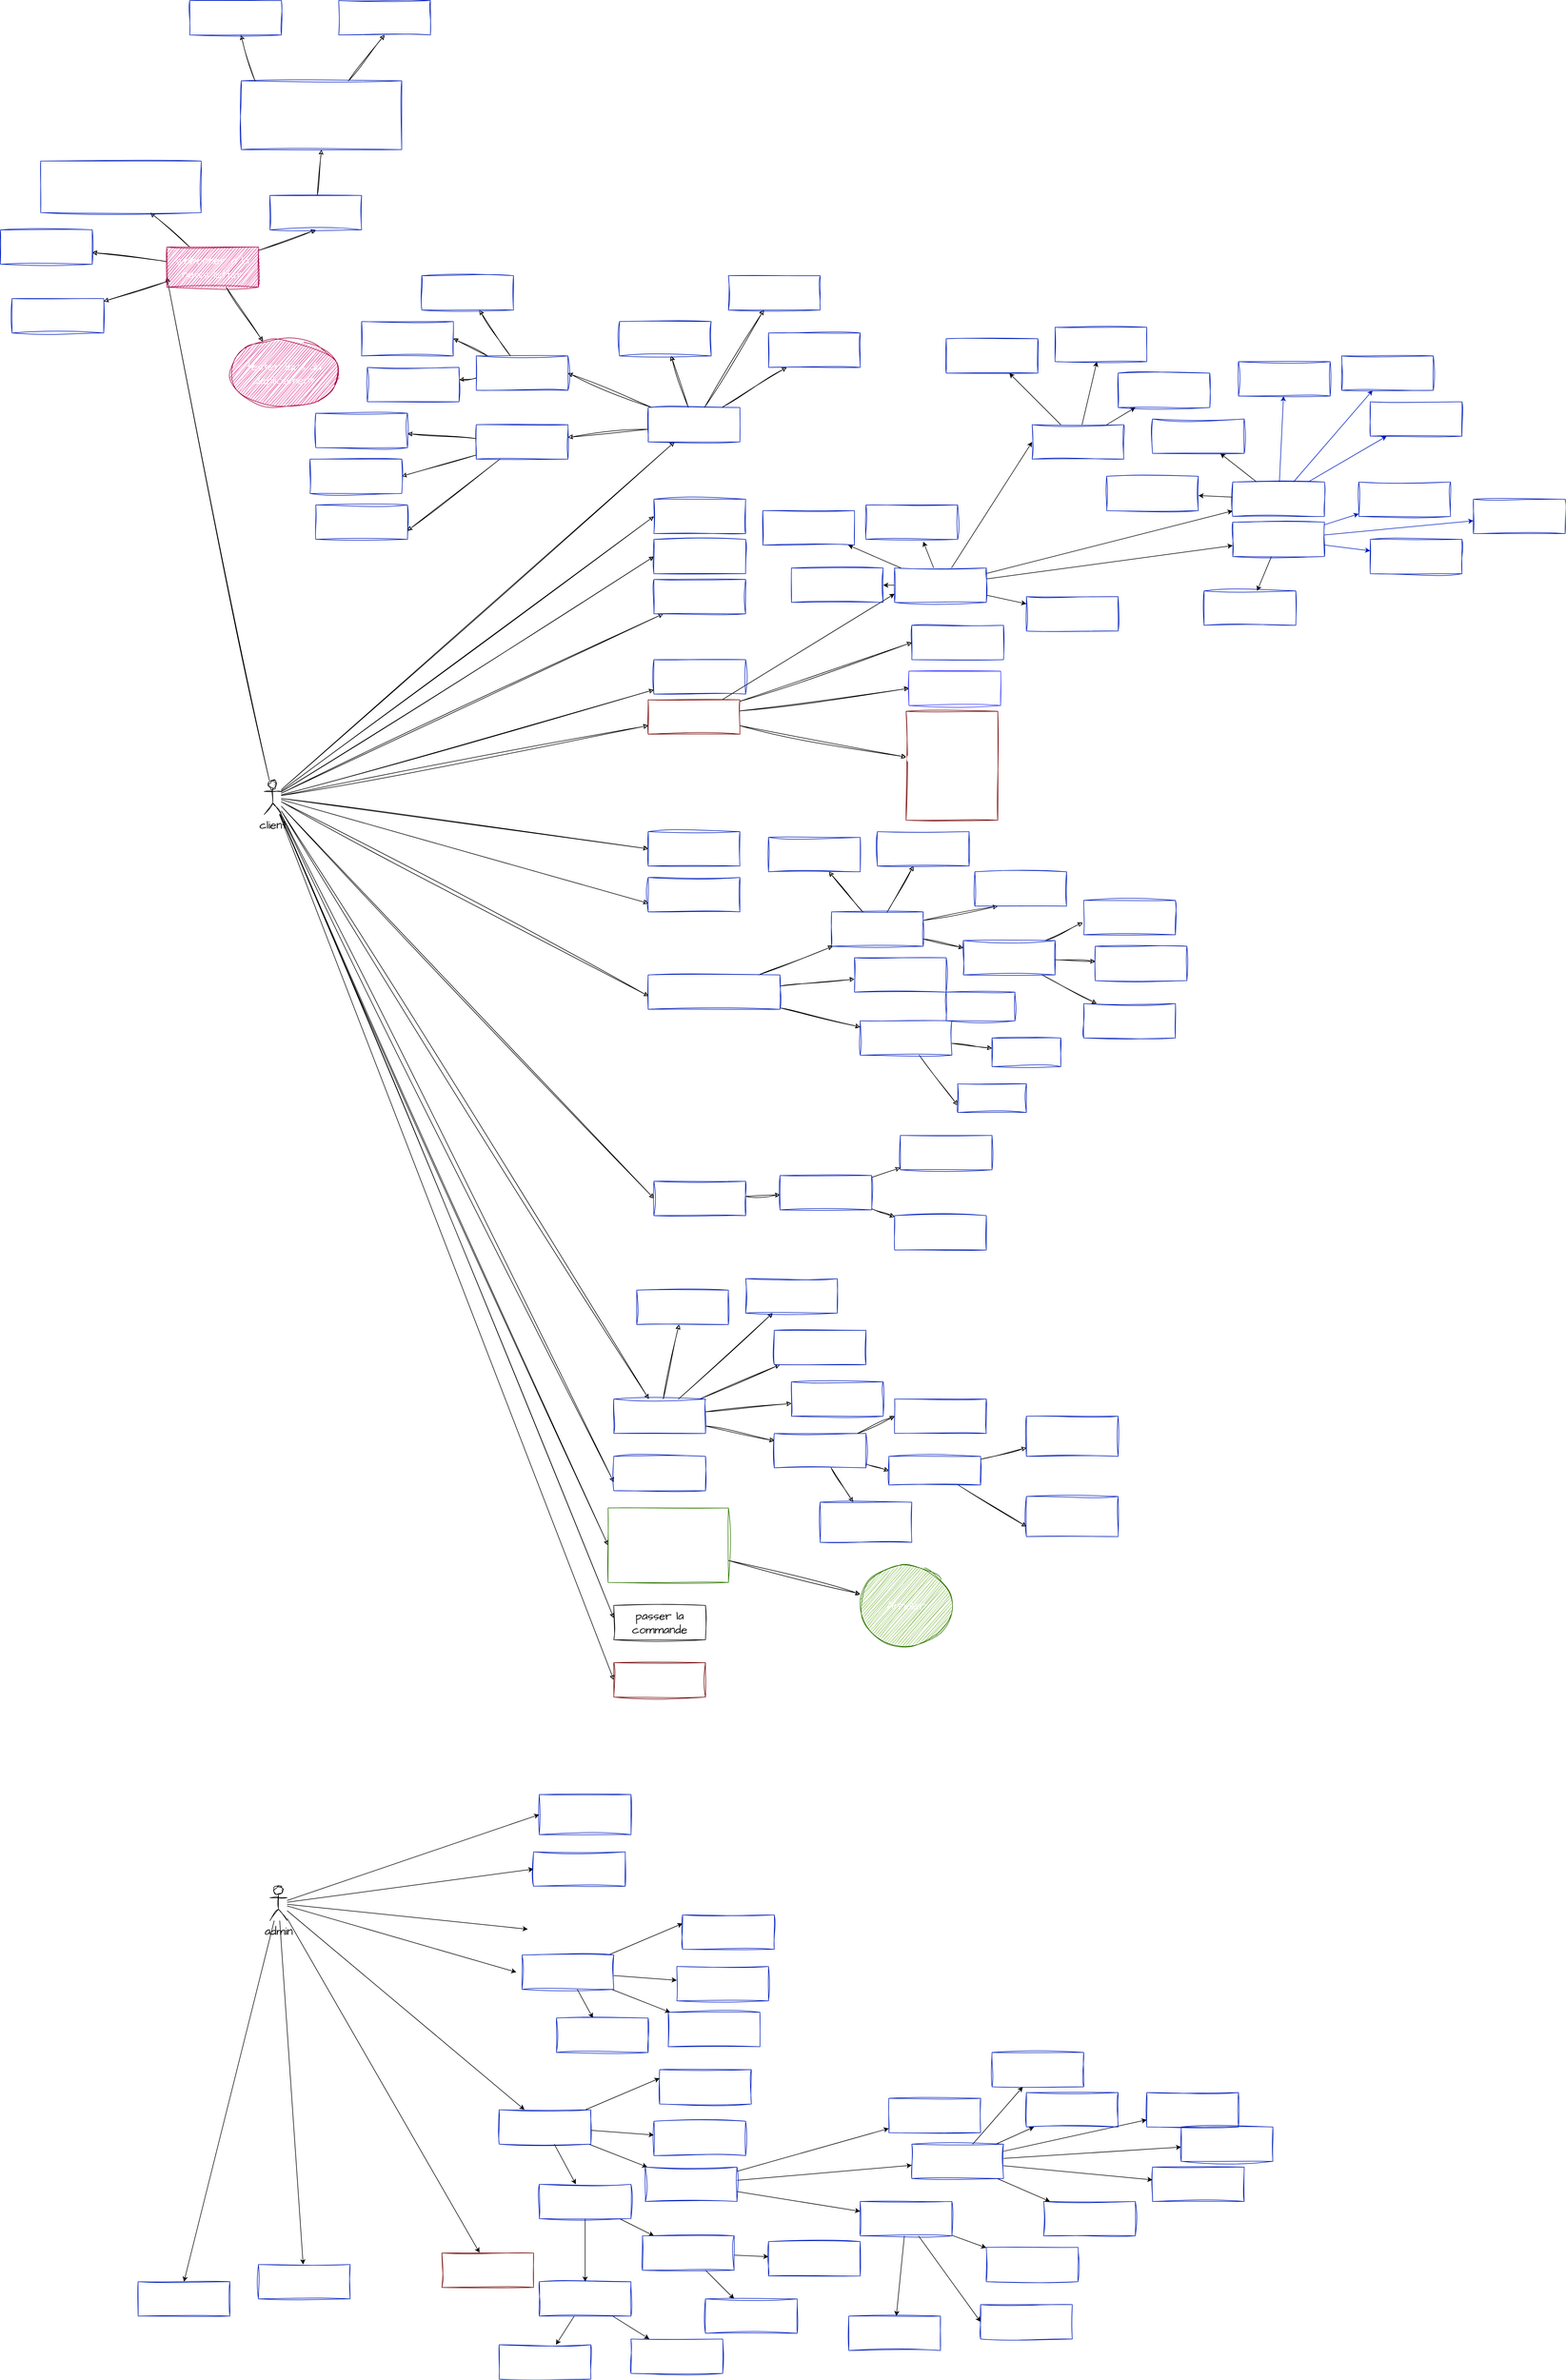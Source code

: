 <mxfile>
    <diagram id="PnkKdJWivKUS0WBJTjWs" name="Page-1">
        <mxGraphModel dx="1370" dy="1573" grid="1" gridSize="10" guides="1" tooltips="1" connect="1" arrows="1" fold="1" page="1" pageScale="1" pageWidth="850" pageHeight="1100" math="0" shadow="0">
            <root>
                <mxCell id="0"/>
                <mxCell id="1" parent="0"/>
                <mxCell id="7" value="se connecter" style="rounded=0;whiteSpace=wrap;html=1;sketch=1;hachureGap=4;jiggle=2;curveFitting=1;fontFamily=Architects Daughter;fontSource=https%3A%2F%2Ffonts.googleapis.com%2Fcss%3Ffamily%3DArchitects%2BDaughter;fontSize=20;fillColor=none;fontColor=#ffffff;strokeColor=#001DBC;" parent="1" vertex="1">
                    <mxGeometry x="750" y="-160" width="160" height="60" as="geometry"/>
                </mxCell>
                <mxCell id="12" style="edgeStyle=none;sketch=1;hachureGap=4;jiggle=2;curveFitting=1;html=1;entryX=0;entryY=0.5;entryDx=0;entryDy=0;fontFamily=Architects Daughter;fontSource=https%3A%2F%2Ffonts.googleapis.com%2Fcss%3Ffamily%3DArchitects%2BDaughter;fontSize=16;" parent="1" source="8" target="7" edge="1">
                    <mxGeometry relative="1" as="geometry"/>
                </mxCell>
                <mxCell id="13" style="edgeStyle=none;sketch=1;hachureGap=4;jiggle=2;curveFitting=1;html=1;fontFamily=Architects Daughter;fontSource=https%3A%2F%2Ffonts.googleapis.com%2Fcss%3Ffamily%3DArchitects%2BDaughter;fontSize=16;" parent="1" source="8" target="11" edge="1">
                    <mxGeometry relative="1" as="geometry"/>
                </mxCell>
                <mxCell id="15" style="edgeStyle=none;sketch=1;hachureGap=4;jiggle=2;curveFitting=1;html=1;fontFamily=Architects Daughter;fontSource=https%3A%2F%2Ffonts.googleapis.com%2Fcss%3Ffamily%3DArchitects%2BDaughter;fontSize=16;entryX=0.004;entryY=0.617;entryDx=0;entryDy=0;entryPerimeter=0;" parent="1" source="8" target="14" edge="1">
                    <mxGeometry relative="1" as="geometry"/>
                </mxCell>
                <mxCell id="17" style="edgeStyle=none;sketch=1;hachureGap=4;jiggle=2;curveFitting=1;html=1;fontFamily=Architects Daughter;fontSource=https%3A%2F%2Ffonts.googleapis.com%2Fcss%3Ffamily%3DArchitects%2BDaughter;fontSize=16;entryX=0;entryY=0.5;entryDx=0;entryDy=0;" parent="1" source="8" target="16" edge="1">
                    <mxGeometry relative="1" as="geometry"/>
                </mxCell>
                <mxCell id="19" style="edgeStyle=none;sketch=1;hachureGap=4;jiggle=2;curveFitting=1;html=1;entryX=0;entryY=0.75;entryDx=0;entryDy=0;fontFamily=Architects Daughter;fontSource=https%3A%2F%2Ffonts.googleapis.com%2Fcss%3Ffamily%3DArchitects%2BDaughter;fontSize=16;" parent="1" source="8" target="18" edge="1">
                    <mxGeometry relative="1" as="geometry"/>
                </mxCell>
                <mxCell id="21" style="edgeStyle=none;sketch=1;hachureGap=4;jiggle=2;curveFitting=1;html=1;fontFamily=Architects Daughter;fontSource=https%3A%2F%2Ffonts.googleapis.com%2Fcss%3Ffamily%3DArchitects%2BDaughter;fontSize=16;" parent="1" source="8" target="20" edge="1">
                    <mxGeometry relative="1" as="geometry"/>
                </mxCell>
                <mxCell id="23" style="edgeStyle=none;sketch=1;hachureGap=4;jiggle=2;curveFitting=1;html=1;entryX=0;entryY=0.75;entryDx=0;entryDy=0;fontFamily=Architects Daughter;fontSource=https%3A%2F%2Ffonts.googleapis.com%2Fcss%3Ffamily%3DArchitects%2BDaughter;fontSize=16;" parent="1" source="8" target="22" edge="1">
                    <mxGeometry relative="1" as="geometry"/>
                </mxCell>
                <mxCell id="25" style="edgeStyle=none;sketch=1;hachureGap=4;jiggle=2;curveFitting=1;html=1;entryX=0;entryY=0.75;entryDx=0;entryDy=0;fontFamily=Architects Daughter;fontSource=https%3A%2F%2Ffonts.googleapis.com%2Fcss%3Ffamily%3DArchitects%2BDaughter;fontSize=16;" parent="1" source="8" target="24" edge="1">
                    <mxGeometry relative="1" as="geometry"/>
                </mxCell>
                <mxCell id="27" style="edgeStyle=none;sketch=1;hachureGap=4;jiggle=2;curveFitting=1;html=1;fontFamily=Architects Daughter;fontSource=https%3A%2F%2Ffonts.googleapis.com%2Fcss%3Ffamily%3DArchitects%2BDaughter;fontSize=16;entryX=0;entryY=0.75;entryDx=0;entryDy=0;" parent="1" source="8" target="26" edge="1">
                    <mxGeometry relative="1" as="geometry">
                        <mxPoint x="280" y="700" as="targetPoint"/>
                    </mxGeometry>
                </mxCell>
                <mxCell id="35" style="edgeStyle=none;sketch=1;hachureGap=4;jiggle=2;curveFitting=1;html=1;entryX=0;entryY=0.5;entryDx=0;entryDy=0;fontFamily=Architects Daughter;fontSource=https%3A%2F%2Ffonts.googleapis.com%2Fcss%3Ffamily%3DArchitects%2BDaughter;fontSize=16;" parent="1" source="8" target="34" edge="1">
                    <mxGeometry relative="1" as="geometry"/>
                </mxCell>
                <mxCell id="37" style="edgeStyle=none;sketch=1;hachureGap=4;jiggle=2;curveFitting=1;html=1;fontFamily=Architects Daughter;fontSource=https%3A%2F%2Ffonts.googleapis.com%2Fcss%3Ffamily%3DArchitects%2BDaughter;fontSize=16;" parent="1" source="8" target="36" edge="1">
                    <mxGeometry relative="1" as="geometry"/>
                </mxCell>
                <mxCell id="40" style="edgeStyle=none;sketch=1;hachureGap=4;jiggle=2;curveFitting=1;html=1;fontFamily=Architects Daughter;fontSource=https%3A%2F%2Ffonts.googleapis.com%2Fcss%3Ffamily%3DArchitects%2BDaughter;fontSize=16;entryX=0;entryY=0.367;entryDx=0;entryDy=0;entryPerimeter=0;" parent="1" source="8" target="39" edge="1">
                    <mxGeometry relative="1" as="geometry"/>
                </mxCell>
                <mxCell id="42" style="edgeStyle=none;sketch=1;hachureGap=4;jiggle=2;curveFitting=1;html=1;fontFamily=Architects Daughter;fontSource=https%3A%2F%2Ffonts.googleapis.com%2Fcss%3Ffamily%3DArchitects%2BDaughter;fontSize=16;" parent="1" source="8" target="41" edge="1">
                    <mxGeometry relative="1" as="geometry"/>
                </mxCell>
                <mxCell id="44" style="edgeStyle=none;sketch=1;hachureGap=4;jiggle=2;curveFitting=1;html=1;fontFamily=Architects Daughter;fontSource=https%3A%2F%2Ffonts.googleapis.com%2Fcss%3Ffamily%3DArchitects%2BDaughter;fontSize=16;entryX=0;entryY=0.5;entryDx=0;entryDy=0;" parent="1" source="8" target="43" edge="1">
                    <mxGeometry relative="1" as="geometry">
                        <mxPoint x="290" y="30" as="targetPoint"/>
                    </mxGeometry>
                </mxCell>
                <mxCell id="45" style="edgeStyle=none;sketch=1;hachureGap=4;jiggle=2;curveFitting=1;html=1;entryX=0;entryY=0.5;entryDx=0;entryDy=0;fontFamily=Architects Daughter;fontSource=https%3A%2F%2Ffonts.googleapis.com%2Fcss%3Ffamily%3DArchitects%2BDaughter;fontSize=16;" parent="1" source="8" target="38" edge="1">
                    <mxGeometry relative="1" as="geometry"/>
                </mxCell>
                <mxCell id="48" style="edgeStyle=none;sketch=1;hachureGap=4;jiggle=2;curveFitting=1;html=1;entryX=0;entryY=0.5;entryDx=0;entryDy=0;fontFamily=Architects Daughter;fontSource=https%3A%2F%2Ffonts.googleapis.com%2Fcss%3Ffamily%3DArchitects%2BDaughter;fontSize=16;" parent="1" source="8" target="46" edge="1">
                    <mxGeometry relative="1" as="geometry"/>
                </mxCell>
                <mxCell id="8" value="client" style="shape=umlActor;verticalLabelPosition=bottom;verticalAlign=top;html=1;outlineConnect=0;sketch=1;hachureGap=4;jiggle=2;curveFitting=1;fontFamily=Architects Daughter;fontSource=https%3A%2F%2Ffonts.googleapis.com%2Fcss%3Ffamily%3DArchitects%2BDaughter;fontSize=20;" parent="1" vertex="1">
                    <mxGeometry x="70" y="260" width="30" height="60" as="geometry"/>
                </mxCell>
                <mxCell id="11" value="se deconnecter" style="rounded=0;whiteSpace=wrap;html=1;sketch=1;hachureGap=4;jiggle=2;curveFitting=1;fontFamily=Architects Daughter;fontSource=https%3A%2F%2Ffonts.googleapis.com%2Fcss%3Ffamily%3DArchitects%2BDaughter;fontSize=20;fillColor=none;fontColor=#ffffff;strokeColor=#001DBC;" parent="1" vertex="1">
                    <mxGeometry x="750" y="-90" width="160" height="60" as="geometry"/>
                </mxCell>
                <mxCell id="93" style="edgeStyle=none;sketch=1;hachureGap=4;jiggle=2;curveFitting=1;html=1;fontFamily=Architects Daughter;fontSource=https%3A%2F%2Ffonts.googleapis.com%2Fcss%3Ffamily%3DArchitects%2BDaughter;fontSize=16;" parent="1" source="14" target="92" edge="1">
                    <mxGeometry relative="1" as="geometry"/>
                </mxCell>
                <mxCell id="96" style="edgeStyle=none;sketch=1;hachureGap=4;jiggle=2;curveFitting=1;html=1;fontFamily=Architects Daughter;fontSource=https%3A%2F%2Ffonts.googleapis.com%2Fcss%3Ffamily%3DArchitects%2BDaughter;fontSize=16;" parent="1" source="14" target="94" edge="1">
                    <mxGeometry relative="1" as="geometry"/>
                </mxCell>
                <mxCell id="97" style="edgeStyle=none;sketch=1;hachureGap=4;jiggle=2;curveFitting=1;html=1;fontFamily=Architects Daughter;fontSource=https%3A%2F%2Ffonts.googleapis.com%2Fcss%3Ffamily%3DArchitects%2BDaughter;fontSize=16;" parent="1" source="14" target="95" edge="1">
                    <mxGeometry relative="1" as="geometry"/>
                </mxCell>
                <mxCell id="14" value="ajouter un article (plan) au panier" style="rounded=0;whiteSpace=wrap;html=1;sketch=1;hachureGap=4;jiggle=2;curveFitting=1;fontFamily=Architects Daughter;fontSource=https%3A%2F%2Ffonts.googleapis.com%2Fcss%3Ffamily%3DArchitects%2BDaughter;fontSize=20;fillColor=none;fontColor=#ffffff;strokeColor=#001DBC;" parent="1" vertex="1">
                    <mxGeometry x="740" y="600" width="230" height="60" as="geometry"/>
                </mxCell>
                <mxCell id="120" style="edgeStyle=none;sketch=1;hachureGap=4;jiggle=2;curveFitting=1;html=1;fontFamily=Architects Daughter;fontSource=https%3A%2F%2Ffonts.googleapis.com%2Fcss%3Ffamily%3DArchitects%2BDaughter;fontSize=16;" parent="1" source="16" target="119" edge="1">
                    <mxGeometry relative="1" as="geometry"/>
                </mxCell>
                <mxCell id="16" value="modifier le panier" style="rounded=0;whiteSpace=wrap;html=1;sketch=1;hachureGap=4;jiggle=2;curveFitting=1;fontFamily=Architects Daughter;fontSource=https%3A%2F%2Ffonts.googleapis.com%2Fcss%3Ffamily%3DArchitects%2BDaughter;fontSize=20;fillColor=none;fontColor=#ffffff;strokeColor=#001DBC;" parent="1" vertex="1">
                    <mxGeometry x="750" y="960" width="160" height="60" as="geometry"/>
                </mxCell>
                <mxCell id="18" value="Acheter un article" style="rounded=0;whiteSpace=wrap;html=1;sketch=1;hachureGap=4;jiggle=2;curveFitting=1;fontFamily=Architects Daughter;fontSource=https%3A%2F%2Ffonts.googleapis.com%2Fcss%3Ffamily%3DArchitects%2BDaughter;fontSize=20;fillColor=none;fontColor=#ffffff;strokeColor=#001DBC;" parent="1" vertex="1">
                    <mxGeometry x="680" y="1440" width="160" height="60" as="geometry"/>
                </mxCell>
                <mxCell id="129" style="edgeStyle=none;sketch=1;hachureGap=4;jiggle=2;curveFitting=1;html=1;fontFamily=Architects Daughter;fontSource=https%3A%2F%2Ffonts.googleapis.com%2Fcss%3Ffamily%3DArchitects%2BDaughter;fontSize=16;" parent="1" source="20" target="126" edge="1">
                    <mxGeometry relative="1" as="geometry"/>
                </mxCell>
                <mxCell id="130" style="edgeStyle=none;sketch=1;hachureGap=4;jiggle=2;curveFitting=1;html=1;fontFamily=Architects Daughter;fontSource=https%3A%2F%2Ffonts.googleapis.com%2Fcss%3Ffamily%3DArchitects%2BDaughter;fontSize=16;" parent="1" source="20" target="127" edge="1">
                    <mxGeometry relative="1" as="geometry"/>
                </mxCell>
                <mxCell id="131" style="edgeStyle=none;sketch=1;hachureGap=4;jiggle=2;curveFitting=1;html=1;fontFamily=Architects Daughter;fontSource=https%3A%2F%2Ffonts.googleapis.com%2Fcss%3Ffamily%3DArchitects%2BDaughter;fontSize=16;" parent="1" source="20" target="128" edge="1">
                    <mxGeometry relative="1" as="geometry"/>
                </mxCell>
                <mxCell id="141" style="edgeStyle=none;sketch=1;hachureGap=4;jiggle=2;curveFitting=1;html=1;entryX=1;entryY=0.5;entryDx=0;entryDy=0;fontFamily=Architects Daughter;fontSource=https%3A%2F%2Ffonts.googleapis.com%2Fcss%3Ffamily%3DArchitects%2BDaughter;fontSize=16;" parent="1" source="20" target="140" edge="1">
                    <mxGeometry relative="1" as="geometry"/>
                </mxCell>
                <mxCell id="143" style="edgeStyle=none;sketch=1;hachureGap=4;jiggle=2;curveFitting=1;html=1;fontFamily=Architects Daughter;fontSource=https%3A%2F%2Ffonts.googleapis.com%2Fcss%3Ffamily%3DArchitects%2BDaughter;fontSize=16;" parent="1" source="20" target="142" edge="1">
                    <mxGeometry relative="1" as="geometry"/>
                </mxCell>
                <mxCell id="20" value="wishlist" style="rounded=0;whiteSpace=wrap;html=1;sketch=1;hachureGap=4;jiggle=2;curveFitting=1;fontFamily=Architects Daughter;fontSource=https%3A%2F%2Ffonts.googleapis.com%2Fcss%3Ffamily%3DArchitects%2BDaughter;fontSize=20;fillColor=none;fontColor=#ffffff;strokeColor=#001DBC;" parent="1" vertex="1">
                    <mxGeometry x="740" y="-390" width="160" height="60" as="geometry"/>
                </mxCell>
                <mxCell id="180" style="edgeStyle=none;sketch=1;hachureGap=4;jiggle=2;curveFitting=1;html=1;entryX=0.5;entryY=1;entryDx=0;entryDy=0;fontFamily=Architects Daughter;fontSource=https%3A%2F%2Ffonts.googleapis.com%2Fcss%3Ffamily%3DArchitects%2BDaughter;fontSize=16;" parent="1" source="22" target="179" edge="1">
                    <mxGeometry relative="1" as="geometry"/>
                </mxCell>
                <mxCell id="187" style="edgeStyle=none;sketch=1;hachureGap=4;jiggle=2;curveFitting=1;html=1;fontFamily=Architects Daughter;fontSource=https%3A%2F%2Ffonts.googleapis.com%2Fcss%3Ffamily%3DArchitects%2BDaughter;fontSize=16;" parent="1" source="22" target="188" edge="1">
                    <mxGeometry relative="1" as="geometry">
                        <mxPoint x="-100" y="-710" as="targetPoint"/>
                    </mxGeometry>
                </mxCell>
                <mxCell id="192" style="edgeStyle=none;sketch=1;hachureGap=4;jiggle=2;curveFitting=1;html=1;fontFamily=Architects Daughter;fontSource=https%3A%2F%2Ffonts.googleapis.com%2Fcss%3Ffamily%3DArchitects%2BDaughter;fontSize=16;" parent="1" source="22" target="189" edge="1">
                    <mxGeometry relative="1" as="geometry"/>
                </mxCell>
                <mxCell id="193" style="edgeStyle=none;sketch=1;hachureGap=4;jiggle=2;curveFitting=1;html=1;fontFamily=Architects Daughter;fontSource=https%3A%2F%2Ffonts.googleapis.com%2Fcss%3Ffamily%3DArchitects%2BDaughter;fontSize=16;" parent="1" source="22" target="190" edge="1">
                    <mxGeometry relative="1" as="geometry"/>
                </mxCell>
                <mxCell id="195" style="edgeStyle=none;sketch=1;hachureGap=4;jiggle=2;curveFitting=1;html=1;fontFamily=Architects Daughter;fontSource=https%3A%2F%2Ffonts.googleapis.com%2Fcss%3Ffamily%3DArchitects%2BDaughter;fontSize=16;" parent="1" source="22" target="194" edge="1">
                    <mxGeometry relative="1" as="geometry"/>
                </mxCell>
                <mxCell id="22" value="s'abonner a la news letter" style="rounded=0;whiteSpace=wrap;html=1;sketch=1;hachureGap=4;jiggle=2;curveFitting=1;fontFamily=Architects Daughter;fontSource=https%3A%2F%2Ffonts.googleapis.com%2Fcss%3Ffamily%3DArchitects%2BDaughter;fontSize=20;fillColor=#d80073;fontColor=#ffffff;strokeColor=#A50040;" parent="1" vertex="1">
                    <mxGeometry x="-100" y="-670" width="160" height="70" as="geometry"/>
                </mxCell>
                <mxCell id="24" value="rechercher un article" style="rounded=0;whiteSpace=wrap;html=1;sketch=1;hachureGap=4;jiggle=2;curveFitting=1;fontFamily=Architects Daughter;fontSource=https%3A%2F%2Ffonts.googleapis.com%2Fcss%3Ffamily%3DArchitects%2BDaughter;fontSize=20;fillColor=none;fontColor=#ffffff;strokeColor=#001DBC;" parent="1" vertex="1">
                    <mxGeometry x="740" y="430" width="160" height="60" as="geometry"/>
                </mxCell>
                <mxCell id="29" style="edgeStyle=none;sketch=1;hachureGap=4;jiggle=2;curveFitting=1;html=1;entryX=0;entryY=0.5;entryDx=0;entryDy=0;fontFamily=Architects Daughter;fontSource=https%3A%2F%2Ffonts.googleapis.com%2Fcss%3Ffamily%3DArchitects%2BDaughter;fontSize=16;" parent="1" source="26" target="28" edge="1">
                    <mxGeometry relative="1" as="geometry"/>
                </mxCell>
                <mxCell id="31" style="edgeStyle=none;sketch=1;hachureGap=4;jiggle=2;curveFitting=1;html=1;fontFamily=Architects Daughter;fontSource=https%3A%2F%2Ffonts.googleapis.com%2Fcss%3Ffamily%3DArchitects%2BDaughter;fontSize=16;" parent="1" source="26" target="30" edge="1">
                    <mxGeometry relative="1" as="geometry"/>
                </mxCell>
                <mxCell id="33" style="edgeStyle=none;sketch=1;hachureGap=4;jiggle=2;curveFitting=1;html=1;entryX=0;entryY=0.5;entryDx=0;entryDy=0;fontFamily=Architects Daughter;fontSource=https%3A%2F%2Ffonts.googleapis.com%2Fcss%3Ffamily%3DArchitects%2BDaughter;fontSize=16;" parent="1" source="26" target="32" edge="1">
                    <mxGeometry relative="1" as="geometry"/>
                </mxCell>
                <mxCell id="50" style="edgeStyle=none;html=1;entryX=0;entryY=0.75;entryDx=0;entryDy=0;" parent="1" source="26" target="49" edge="1">
                    <mxGeometry relative="1" as="geometry"/>
                </mxCell>
                <mxCell id="26" value="voir les article" style="rounded=0;whiteSpace=wrap;html=1;sketch=1;hachureGap=4;jiggle=2;curveFitting=1;fontFamily=Architects Daughter;fontSource=https%3A%2F%2Ffonts.googleapis.com%2Fcss%3Ffamily%3DArchitects%2BDaughter;fontSize=20;fillColor=none;fontColor=#ffffff;strokeColor=#6F0000;" parent="1" vertex="1">
                    <mxGeometry x="740" y="120" width="160" height="60" as="geometry"/>
                </mxCell>
                <mxCell id="28" value="par categorier" style="rounded=0;whiteSpace=wrap;html=1;sketch=1;hachureGap=4;jiggle=2;curveFitting=1;fontFamily=Architects Daughter;fontSource=https%3A%2F%2Ffonts.googleapis.com%2Fcss%3Ffamily%3DArchitects%2BDaughter;fontSize=20;fillColor=none;fontColor=#ffffff;strokeColor=#001DBC;" parent="1" vertex="1">
                    <mxGeometry x="1200" y="-10" width="160" height="60" as="geometry"/>
                </mxCell>
                <mxCell id="30" value="les trier&lt;br&gt;(plus recent, plus populaire,plus vendu)" style="rounded=0;whiteSpace=wrap;html=1;sketch=1;hachureGap=4;jiggle=2;curveFitting=1;fontFamily=Architects Daughter;fontSource=https%3A%2F%2Ffonts.googleapis.com%2Fcss%3Ffamily%3DArchitects%2BDaughter;fontSize=20;fillColor=none;fontColor=#ffffff;strokeColor=#6F0000;" parent="1" vertex="1">
                    <mxGeometry x="1190" y="140" width="160" height="190" as="geometry"/>
                </mxCell>
                <mxCell id="32" value="fourchette de prix" style="rounded=0;whiteSpace=wrap;html=1;sketch=1;hachureGap=4;jiggle=2;curveFitting=1;fontFamily=Architects Daughter;fontSource=https%3A%2F%2Ffonts.googleapis.com%2Fcss%3Ffamily%3DArchitects%2BDaughter;fontSize=20;fillColor=none;fontColor=#ffffff;strokeColor=#3333FF;" parent="1" vertex="1">
                    <mxGeometry x="1195" y="70" width="160" height="60" as="geometry"/>
                </mxCell>
                <mxCell id="34" value="voir les details d'un article" style="rounded=0;whiteSpace=wrap;html=1;sketch=1;hachureGap=4;jiggle=2;curveFitting=1;fontFamily=Architects Daughter;fontSource=https%3A%2F%2Ffonts.googleapis.com%2Fcss%3Ffamily%3DArchitects%2BDaughter;fontSize=20;fillColor=none;fontColor=#ffffff;strokeColor=#001DBC;" parent="1" vertex="1">
                    <mxGeometry x="740" y="350" width="160" height="60" as="geometry"/>
                </mxCell>
                <mxCell id="159" style="edgeStyle=none;sketch=1;hachureGap=4;jiggle=2;curveFitting=1;html=1;fontFamily=Architects Daughter;fontSource=https%3A%2F%2Ffonts.googleapis.com%2Fcss%3Ffamily%3DArchitects%2BDaughter;fontSize=16;" parent="1" source="36" target="156" edge="1">
                    <mxGeometry relative="1" as="geometry"/>
                </mxCell>
                <mxCell id="160" style="edgeStyle=none;sketch=1;hachureGap=4;jiggle=2;curveFitting=1;html=1;fontFamily=Architects Daughter;fontSource=https%3A%2F%2Ffonts.googleapis.com%2Fcss%3Ffamily%3DArchitects%2BDaughter;fontSize=16;" parent="1" source="36" target="157" edge="1">
                    <mxGeometry relative="1" as="geometry"/>
                </mxCell>
                <mxCell id="161" style="edgeStyle=none;sketch=1;hachureGap=4;jiggle=2;curveFitting=1;html=1;fontFamily=Architects Daughter;fontSource=https%3A%2F%2Ffonts.googleapis.com%2Fcss%3Ffamily%3DArchitects%2BDaughter;fontSize=16;" parent="1" source="36" target="158" edge="1">
                    <mxGeometry relative="1" as="geometry"/>
                </mxCell>
                <mxCell id="163" style="edgeStyle=none;sketch=1;hachureGap=4;jiggle=2;curveFitting=1;html=1;fontFamily=Architects Daughter;fontSource=https%3A%2F%2Ffonts.googleapis.com%2Fcss%3Ffamily%3DArchitects%2BDaughter;fontSize=16;" parent="1" source="36" target="162" edge="1">
                    <mxGeometry relative="1" as="geometry"/>
                </mxCell>
                <mxCell id="165" style="edgeStyle=none;sketch=1;hachureGap=4;jiggle=2;curveFitting=1;html=1;fontFamily=Architects Daughter;fontSource=https%3A%2F%2Ffonts.googleapis.com%2Fcss%3Ffamily%3DArchitects%2BDaughter;fontSize=16;" parent="1" source="36" target="164" edge="1">
                    <mxGeometry relative="1" as="geometry"/>
                </mxCell>
                <mxCell id="36" value="commenter un article" style="rounded=0;whiteSpace=wrap;html=1;sketch=1;hachureGap=4;jiggle=2;curveFitting=1;fontFamily=Architects Daughter;fontSource=https%3A%2F%2Ffonts.googleapis.com%2Fcss%3Ffamily%3DArchitects%2BDaughter;fontSize=20;fillColor=none;fontColor=#ffffff;strokeColor=#001DBC;" parent="1" vertex="1">
                    <mxGeometry x="680" y="1340" width="160" height="60" as="geometry"/>
                </mxCell>
                <mxCell id="177" style="edgeStyle=none;sketch=1;hachureGap=4;jiggle=2;curveFitting=1;html=1;fontFamily=Architects Daughter;fontSource=https%3A%2F%2Ffonts.googleapis.com%2Fcss%3Ffamily%3DArchitects%2BDaughter;fontSize=16;entryX=0;entryY=0.357;entryDx=0;entryDy=0;entryPerimeter=0;" parent="1" source="38" target="178" edge="1">
                    <mxGeometry relative="1" as="geometry">
                        <mxPoint x="1090" y="1678.734" as="targetPoint"/>
                    </mxGeometry>
                </mxCell>
                <mxCell id="38" value="appliquer un code de coupon&lt;br&gt;au moment de l'achat" style="rounded=0;whiteSpace=wrap;html=1;sketch=1;hachureGap=4;jiggle=2;curveFitting=1;fontFamily=Architects Daughter;fontSource=https%3A%2F%2Ffonts.googleapis.com%2Fcss%3Ffamily%3DArchitects%2BDaughter;fontSize=20;fillColor=none;fontColor=#ffffff;strokeColor=#2D7600;" parent="1" vertex="1">
                    <mxGeometry x="670" y="1530" width="210" height="130" as="geometry"/>
                </mxCell>
                <mxCell id="39" value="passer la commande" style="rounded=0;whiteSpace=wrap;html=1;sketch=1;hachureGap=4;jiggle=2;curveFitting=1;fontFamily=Architects Daughter;fontSource=https%3A%2F%2Ffonts.googleapis.com%2Fcss%3Ffamily%3DArchitects%2BDaughter;fontSize=20;" parent="1" vertex="1">
                    <mxGeometry x="680" y="1700" width="160" height="60" as="geometry"/>
                </mxCell>
                <mxCell id="41" value="voir son compte" style="rounded=0;whiteSpace=wrap;html=1;sketch=1;hachureGap=4;jiggle=2;curveFitting=1;fontFamily=Architects Daughter;fontSource=https%3A%2F%2Ffonts.googleapis.com%2Fcss%3Ffamily%3DArchitects%2BDaughter;fontSize=20;fillColor=none;fontColor=#ffffff;strokeColor=#001DBC;" parent="1" vertex="1">
                    <mxGeometry x="750" y="50" width="160" height="60" as="geometry"/>
                </mxCell>
                <mxCell id="43" value="s'enregistrer" style="rounded=0;whiteSpace=wrap;html=1;sketch=1;hachureGap=4;jiggle=2;curveFitting=1;fontFamily=Architects Daughter;fontSource=https%3A%2F%2Ffonts.googleapis.com%2Fcss%3Ffamily%3DArchitects%2BDaughter;fontSize=20;fillColor=none;fontColor=#ffffff;strokeColor=#001DBC;" parent="1" vertex="1">
                    <mxGeometry x="750" y="-230" width="160" height="60" as="geometry"/>
                </mxCell>
                <mxCell id="46" value="telecharger l'article" style="rounded=0;whiteSpace=wrap;html=1;sketch=1;hachureGap=4;jiggle=2;curveFitting=1;fontFamily=Architects Daughter;fontSource=https%3A%2F%2Ffonts.googleapis.com%2Fcss%3Ffamily%3DArchitects%2BDaughter;fontSize=20;fillColor=none;fontColor=#ffffff;strokeColor=#6F0000;" parent="1" vertex="1">
                    <mxGeometry x="680" y="1800" width="160" height="60" as="geometry"/>
                </mxCell>
                <mxCell id="52" style="edgeStyle=none;html=1;entryX=0;entryY=0.5;entryDx=0;entryDy=0;" parent="1" source="49" target="51" edge="1">
                    <mxGeometry relative="1" as="geometry"/>
                </mxCell>
                <mxCell id="66" style="edgeStyle=none;html=1;" parent="1" source="49" target="62" edge="1">
                    <mxGeometry relative="1" as="geometry"/>
                </mxCell>
                <mxCell id="75" style="edgeStyle=none;html=1;" parent="1" source="49" target="71" edge="1">
                    <mxGeometry relative="1" as="geometry"/>
                </mxCell>
                <mxCell id="79" style="edgeStyle=none;html=1;" parent="1" source="49" target="78" edge="1">
                    <mxGeometry relative="1" as="geometry"/>
                </mxCell>
                <mxCell id="80" style="edgeStyle=none;html=1;entryX=0.625;entryY=1.067;entryDx=0;entryDy=0;entryPerimeter=0;" parent="1" source="49" target="76" edge="1">
                    <mxGeometry relative="1" as="geometry"/>
                </mxCell>
                <mxCell id="81" style="edgeStyle=none;html=1;" parent="1" source="49" target="77" edge="1">
                    <mxGeometry relative="1" as="geometry"/>
                </mxCell>
                <mxCell id="91" style="edgeStyle=none;html=1;" parent="1" source="49" target="90" edge="1">
                    <mxGeometry relative="1" as="geometry"/>
                </mxCell>
                <mxCell id="49" value="voir" style="rounded=0;whiteSpace=wrap;html=1;sketch=1;hachureGap=4;jiggle=2;curveFitting=1;fontFamily=Architects Daughter;fontSource=https%3A%2F%2Ffonts.googleapis.com%2Fcss%3Ffamily%3DArchitects%2BDaughter;fontSize=20;fillColor=none;fontColor=#ffffff;strokeColor=#001DBC;" parent="1" vertex="1">
                    <mxGeometry x="1170" y="-110" width="160" height="60" as="geometry"/>
                </mxCell>
                <mxCell id="54" style="edgeStyle=none;html=1;" parent="1" source="51" target="53" edge="1">
                    <mxGeometry relative="1" as="geometry"/>
                </mxCell>
                <mxCell id="56" style="edgeStyle=none;html=1;" parent="1" source="51" target="55" edge="1">
                    <mxGeometry relative="1" as="geometry"/>
                </mxCell>
                <mxCell id="58" style="edgeStyle=none;html=1;" parent="1" source="51" target="57" edge="1">
                    <mxGeometry relative="1" as="geometry"/>
                </mxCell>
                <mxCell id="51" value="categori" style="rounded=0;whiteSpace=wrap;html=1;sketch=1;hachureGap=4;jiggle=2;curveFitting=1;fontFamily=Architects Daughter;fontSource=https%3A%2F%2Ffonts.googleapis.com%2Fcss%3Ffamily%3DArchitects%2BDaughter;fontSize=20;fillColor=none;fontColor=#ffffff;strokeColor=#001DBC;" parent="1" vertex="1">
                    <mxGeometry x="1410" y="-360" width="160" height="60" as="geometry"/>
                </mxCell>
                <mxCell id="53" value="Bd" style="rounded=0;whiteSpace=wrap;html=1;sketch=1;hachureGap=4;jiggle=2;curveFitting=1;fontFamily=Architects Daughter;fontSource=https%3A%2F%2Ffonts.googleapis.com%2Fcss%3Ffamily%3DArchitects%2BDaughter;fontSize=20;fillColor=none;fontColor=#ffffff;strokeColor=#001DBC;" parent="1" vertex="1">
                    <mxGeometry x="1260" y="-510" width="160" height="60" as="geometry"/>
                </mxCell>
                <mxCell id="55" value="seeder" style="rounded=0;whiteSpace=wrap;html=1;sketch=1;hachureGap=4;jiggle=2;curveFitting=1;fontFamily=Architects Daughter;fontSource=https%3A%2F%2Ffonts.googleapis.com%2Fcss%3Ffamily%3DArchitects%2BDaughter;fontSize=20;fillColor=none;fontColor=#ffffff;strokeColor=#001DBC;" parent="1" vertex="1">
                    <mxGeometry x="1450" y="-530" width="160" height="60" as="geometry"/>
                </mxCell>
                <mxCell id="57" value="Model" style="rounded=0;whiteSpace=wrap;html=1;sketch=1;hachureGap=4;jiggle=2;curveFitting=1;fontFamily=Architects Daughter;fontSource=https%3A%2F%2Ffonts.googleapis.com%2Fcss%3Ffamily%3DArchitects%2BDaughter;fontSize=20;fillColor=none;fontColor=#ffffff;strokeColor=#001DBC;" parent="1" vertex="1">
                    <mxGeometry x="1560" y="-450" width="160" height="60" as="geometry"/>
                </mxCell>
                <mxCell id="59" style="edgeStyle=none;html=1;fillColor=#0050ef;strokeColor=#001DBC;" parent="1" source="62" target="63" edge="1">
                    <mxGeometry relative="1" as="geometry"/>
                </mxCell>
                <mxCell id="60" style="edgeStyle=none;html=1;fillColor=#0050ef;strokeColor=#001DBC;" parent="1" source="62" target="64" edge="1">
                    <mxGeometry relative="1" as="geometry"/>
                </mxCell>
                <mxCell id="61" style="edgeStyle=none;html=1;fillColor=#0050ef;strokeColor=#001DBC;" parent="1" source="62" target="65" edge="1">
                    <mxGeometry relative="1" as="geometry"/>
                </mxCell>
                <mxCell id="82" style="edgeStyle=none;html=1;" parent="1" source="62" target="83" edge="1">
                    <mxGeometry relative="1" as="geometry">
                        <mxPoint x="1680" y="-300" as="targetPoint"/>
                    </mxGeometry>
                </mxCell>
                <mxCell id="85" style="edgeStyle=none;html=1;" parent="1" source="62" target="84" edge="1">
                    <mxGeometry relative="1" as="geometry"/>
                </mxCell>
                <mxCell id="62" value="image" style="rounded=0;whiteSpace=wrap;html=1;sketch=1;hachureGap=4;jiggle=2;curveFitting=1;fontFamily=Architects Daughter;fontSource=https%3A%2F%2Ffonts.googleapis.com%2Fcss%3Ffamily%3DArchitects%2BDaughter;fontSize=20;fillColor=none;fontColor=#ffffff;strokeColor=#001DBC;" parent="1" vertex="1">
                    <mxGeometry x="1760" y="-260" width="160" height="60" as="geometry"/>
                </mxCell>
                <mxCell id="63" value="Bd" style="rounded=0;whiteSpace=wrap;html=1;sketch=1;hachureGap=4;jiggle=2;curveFitting=1;fontFamily=Architects Daughter;fontSource=https%3A%2F%2Ffonts.googleapis.com%2Fcss%3Ffamily%3DArchitects%2BDaughter;fontSize=20;fillColor=none;fontColor=#ffffff;strokeColor=#001DBC;" parent="1" vertex="1">
                    <mxGeometry x="1770" y="-470" width="160" height="60" as="geometry"/>
                </mxCell>
                <mxCell id="64" value="seeder" style="rounded=0;whiteSpace=wrap;html=1;sketch=1;hachureGap=4;jiggle=2;curveFitting=1;fontFamily=Architects Daughter;fontSource=https%3A%2F%2Ffonts.googleapis.com%2Fcss%3Ffamily%3DArchitects%2BDaughter;fontSize=20;fillColor=none;fontColor=#ffffff;strokeColor=#001DBC;" parent="1" vertex="1">
                    <mxGeometry x="2000" y="-400" width="160" height="60" as="geometry"/>
                </mxCell>
                <mxCell id="65" value="Model" style="rounded=0;whiteSpace=wrap;html=1;sketch=1;hachureGap=4;jiggle=2;curveFitting=1;fontFamily=Architects Daughter;fontSource=https%3A%2F%2Ffonts.googleapis.com%2Fcss%3Ffamily%3DArchitects%2BDaughter;fontSize=20;fillColor=none;fontColor=#ffffff;strokeColor=#001DBC;" parent="1" vertex="1">
                    <mxGeometry x="1950" y="-480" width="160" height="60" as="geometry"/>
                </mxCell>
                <mxCell id="68" style="edgeStyle=none;html=1;fillColor=#0050ef;strokeColor=#001DBC;" parent="1" source="71" target="72" edge="1">
                    <mxGeometry relative="1" as="geometry"/>
                </mxCell>
                <mxCell id="69" style="edgeStyle=none;html=1;fillColor=#0050ef;strokeColor=#001DBC;" parent="1" source="71" target="73" edge="1">
                    <mxGeometry relative="1" as="geometry"/>
                </mxCell>
                <mxCell id="70" style="edgeStyle=none;html=1;fillColor=#0050ef;strokeColor=#001DBC;" parent="1" source="71" target="74" edge="1">
                    <mxGeometry relative="1" as="geometry"/>
                </mxCell>
                <mxCell id="88" style="edgeStyle=none;html=1;" parent="1" source="71" target="87" edge="1">
                    <mxGeometry relative="1" as="geometry"/>
                </mxCell>
                <mxCell id="71" value="pdf" style="rounded=0;whiteSpace=wrap;html=1;sketch=1;hachureGap=4;jiggle=2;curveFitting=1;fontFamily=Architects Daughter;fontSource=https%3A%2F%2Ffonts.googleapis.com%2Fcss%3Ffamily%3DArchitects%2BDaughter;fontSize=20;fillColor=none;fontColor=#ffffff;strokeColor=#001DBC;" parent="1" vertex="1">
                    <mxGeometry x="1760" y="-190" width="160" height="60" as="geometry"/>
                </mxCell>
                <mxCell id="72" value="Bd" style="rounded=0;whiteSpace=wrap;html=1;sketch=1;hachureGap=4;jiggle=2;curveFitting=1;fontFamily=Architects Daughter;fontSource=https%3A%2F%2Ffonts.googleapis.com%2Fcss%3Ffamily%3DArchitects%2BDaughter;fontSize=20;fillColor=none;fontColor=#ffffff;strokeColor=#001DBC;" parent="1" vertex="1">
                    <mxGeometry x="1980" y="-260" width="160" height="60" as="geometry"/>
                </mxCell>
                <mxCell id="73" value="seeder" style="rounded=0;whiteSpace=wrap;html=1;sketch=1;hachureGap=4;jiggle=2;curveFitting=1;fontFamily=Architects Daughter;fontSource=https%3A%2F%2Ffonts.googleapis.com%2Fcss%3Ffamily%3DArchitects%2BDaughter;fontSize=20;fillColor=none;fontColor=#ffffff;strokeColor=#001DBC;" parent="1" vertex="1">
                    <mxGeometry x="2000" y="-160" width="160" height="60" as="geometry"/>
                </mxCell>
                <mxCell id="74" value="Model" style="rounded=0;whiteSpace=wrap;html=1;sketch=1;hachureGap=4;jiggle=2;curveFitting=1;fontFamily=Architects Daughter;fontSource=https%3A%2F%2Ffonts.googleapis.com%2Fcss%3Ffamily%3DArchitects%2BDaughter;fontSize=20;fillColor=none;fontColor=#ffffff;strokeColor=#001DBC;" parent="1" vertex="1">
                    <mxGeometry x="2180" y="-230" width="160" height="60" as="geometry"/>
                </mxCell>
                <mxCell id="76" value="model" style="rounded=0;whiteSpace=wrap;html=1;sketch=1;hachureGap=4;jiggle=2;curveFitting=1;fontFamily=Architects Daughter;fontSource=https%3A%2F%2Ffonts.googleapis.com%2Fcss%3Ffamily%3DArchitects%2BDaughter;fontSize=20;fillColor=none;fontColor=#ffffff;strokeColor=#001DBC;" parent="1" vertex="1">
                    <mxGeometry x="1120" y="-220" width="160" height="60" as="geometry"/>
                </mxCell>
                <mxCell id="77" value="BD" style="rounded=0;whiteSpace=wrap;html=1;sketch=1;hachureGap=4;jiggle=2;curveFitting=1;fontFamily=Architects Daughter;fontSource=https%3A%2F%2Ffonts.googleapis.com%2Fcss%3Ffamily%3DArchitects%2BDaughter;fontSize=20;fillColor=none;fontColor=#ffffff;strokeColor=#001DBC;" parent="1" vertex="1">
                    <mxGeometry x="940" y="-210" width="160" height="60" as="geometry"/>
                </mxCell>
                <mxCell id="78" value="seeder" style="rounded=0;whiteSpace=wrap;html=1;sketch=1;hachureGap=4;jiggle=2;curveFitting=1;fontFamily=Architects Daughter;fontSource=https%3A%2F%2Ffonts.googleapis.com%2Fcss%3Ffamily%3DArchitects%2BDaughter;fontSize=20;fillColor=none;fontColor=#ffffff;strokeColor=#001DBC;" parent="1" vertex="1">
                    <mxGeometry x="990" y="-110" width="160" height="60" as="geometry"/>
                </mxCell>
                <mxCell id="83" value="get all" style="rounded=0;whiteSpace=wrap;html=1;sketch=1;hachureGap=4;jiggle=2;curveFitting=1;fontFamily=Architects Daughter;fontSource=https%3A%2F%2Ffonts.googleapis.com%2Fcss%3Ffamily%3DArchitects%2BDaughter;fontSize=20;fillColor=none;fontColor=#ffffff;strokeColor=#001DBC;" parent="1" vertex="1">
                    <mxGeometry x="1540" y="-270" width="160" height="60" as="geometry"/>
                </mxCell>
                <mxCell id="84" value="first" style="rounded=0;whiteSpace=wrap;html=1;sketch=1;hachureGap=4;jiggle=2;curveFitting=1;fontFamily=Architects Daughter;fontSource=https%3A%2F%2Ffonts.googleapis.com%2Fcss%3Ffamily%3DArchitects%2BDaughter;fontSize=20;fillColor=none;strokeColor=#001DBC;fontColor=#ffffff;" parent="1" vertex="1">
                    <mxGeometry x="1620" y="-370" width="160" height="60" as="geometry"/>
                </mxCell>
                <mxCell id="87" value="get all" style="rounded=0;whiteSpace=wrap;html=1;sketch=1;hachureGap=4;jiggle=2;curveFitting=1;fontFamily=Architects Daughter;fontSource=https%3A%2F%2Ffonts.googleapis.com%2Fcss%3Ffamily%3DArchitects%2BDaughter;fontSize=20;fillColor=none;fontColor=#ffffff;strokeColor=#001DBC;" parent="1" vertex="1">
                    <mxGeometry x="1710" y="-70" width="160" height="60" as="geometry"/>
                </mxCell>
                <mxCell id="90" value="controller" style="rounded=0;whiteSpace=wrap;html=1;sketch=1;hachureGap=4;jiggle=2;curveFitting=1;fontFamily=Architects Daughter;fontSource=https%3A%2F%2Ffonts.googleapis.com%2Fcss%3Ffamily%3DArchitects%2BDaughter;fontSize=20;fillColor=none;fontColor=#ffffff;strokeColor=#001DBC;" parent="1" vertex="1">
                    <mxGeometry x="1400" y="-60" width="160" height="60" as="geometry"/>
                </mxCell>
                <mxCell id="99" style="edgeStyle=none;sketch=1;hachureGap=4;jiggle=2;curveFitting=1;html=1;fontFamily=Architects Daughter;fontSource=https%3A%2F%2Ffonts.googleapis.com%2Fcss%3Ffamily%3DArchitects%2BDaughter;fontSize=16;" parent="1" source="92" target="98" edge="1">
                    <mxGeometry relative="1" as="geometry"/>
                </mxCell>
                <mxCell id="101" style="edgeStyle=none;sketch=1;hachureGap=4;jiggle=2;curveFitting=1;html=1;fontFamily=Architects Daughter;fontSource=https%3A%2F%2Ffonts.googleapis.com%2Fcss%3Ffamily%3DArchitects%2BDaughter;fontSize=16;" parent="1" source="92" target="100" edge="1">
                    <mxGeometry relative="1" as="geometry"/>
                </mxCell>
                <mxCell id="103" style="edgeStyle=none;sketch=1;hachureGap=4;jiggle=2;curveFitting=1;html=1;entryX=0.25;entryY=1;entryDx=0;entryDy=0;fontFamily=Architects Daughter;fontSource=https%3A%2F%2Ffonts.googleapis.com%2Fcss%3Ffamily%3DArchitects%2BDaughter;fontSize=16;" parent="1" source="92" target="102" edge="1">
                    <mxGeometry relative="1" as="geometry"/>
                </mxCell>
                <mxCell id="105" style="edgeStyle=none;sketch=1;hachureGap=4;jiggle=2;curveFitting=1;html=1;fontFamily=Architects Daughter;fontSource=https%3A%2F%2Ffonts.googleapis.com%2Fcss%3Ffamily%3DArchitects%2BDaughter;fontSize=16;" parent="1" source="92" target="104" edge="1">
                    <mxGeometry relative="1" as="geometry"/>
                </mxCell>
                <mxCell id="92" value="panier" style="rounded=0;whiteSpace=wrap;html=1;sketch=1;hachureGap=4;jiggle=2;curveFitting=1;fontFamily=Architects Daughter;fontSource=https%3A%2F%2Ffonts.googleapis.com%2Fcss%3Ffamily%3DArchitects%2BDaughter;fontSize=20;fillColor=none;fontColor=#ffffff;strokeColor=#001DBC;" parent="1" vertex="1">
                    <mxGeometry x="1060" y="490" width="160" height="60" as="geometry"/>
                </mxCell>
                <mxCell id="116" style="edgeStyle=none;sketch=1;hachureGap=4;jiggle=2;curveFitting=1;html=1;fontFamily=Architects Daughter;fontSource=https%3A%2F%2Ffonts.googleapis.com%2Fcss%3Ffamily%3DArchitects%2BDaughter;fontSize=16;" parent="1" source="94" target="113" edge="1">
                    <mxGeometry relative="1" as="geometry"/>
                </mxCell>
                <mxCell id="117" style="edgeStyle=none;sketch=1;hachureGap=4;jiggle=2;curveFitting=1;html=1;fontFamily=Architects Daughter;fontSource=https%3A%2F%2Ffonts.googleapis.com%2Fcss%3Ffamily%3DArchitects%2BDaughter;fontSize=16;" parent="1" source="94" target="114" edge="1">
                    <mxGeometry relative="1" as="geometry"/>
                </mxCell>
                <mxCell id="118" style="edgeStyle=none;sketch=1;hachureGap=4;jiggle=2;curveFitting=1;html=1;entryX=0;entryY=0.75;entryDx=0;entryDy=0;fontFamily=Architects Daughter;fontSource=https%3A%2F%2Ffonts.googleapis.com%2Fcss%3Ffamily%3DArchitects%2BDaughter;fontSize=16;" parent="1" source="94" target="115" edge="1">
                    <mxGeometry relative="1" as="geometry"/>
                </mxCell>
                <mxCell id="94" value="ajouter" style="rounded=0;whiteSpace=wrap;html=1;sketch=1;hachureGap=4;jiggle=2;curveFitting=1;fontFamily=Architects Daughter;fontSource=https%3A%2F%2Ffonts.googleapis.com%2Fcss%3Ffamily%3DArchitects%2BDaughter;fontSize=20;fillColor=none;fontColor=#ffffff;strokeColor=#001DBC;" parent="1" vertex="1">
                    <mxGeometry x="1110" y="680" width="160" height="60" as="geometry"/>
                </mxCell>
                <mxCell id="95" value="voir" style="rounded=0;whiteSpace=wrap;html=1;sketch=1;hachureGap=4;jiggle=2;curveFitting=1;fontFamily=Architects Daughter;fontSource=https%3A%2F%2Ffonts.googleapis.com%2Fcss%3Ffamily%3DArchitects%2BDaughter;fontSize=20;fillColor=none;fontColor=#ffffff;strokeColor=#001DBC;" parent="1" vertex="1">
                    <mxGeometry x="1100" y="570" width="160" height="60" as="geometry"/>
                </mxCell>
                <mxCell id="98" value="Bd" style="rounded=0;whiteSpace=wrap;html=1;sketch=1;hachureGap=4;jiggle=2;curveFitting=1;fontFamily=Architects Daughter;fontSource=https%3A%2F%2Ffonts.googleapis.com%2Fcss%3Ffamily%3DArchitects%2BDaughter;fontSize=20;fillColor=none;fontColor=#ffffff;strokeColor=#001DBC;" parent="1" vertex="1">
                    <mxGeometry x="950" y="360" width="160" height="60" as="geometry"/>
                </mxCell>
                <mxCell id="100" value="seeder" style="rounded=0;whiteSpace=wrap;html=1;sketch=1;hachureGap=4;jiggle=2;curveFitting=1;fontFamily=Architects Daughter;fontSource=https%3A%2F%2Ffonts.googleapis.com%2Fcss%3Ffamily%3DArchitects%2BDaughter;fontSize=20;fillColor=none;fontColor=#ffffff;strokeColor=#001DBC;" parent="1" vertex="1">
                    <mxGeometry x="1140" y="350" width="160" height="60" as="geometry"/>
                </mxCell>
                <mxCell id="102" value="model" style="rounded=0;whiteSpace=wrap;html=1;sketch=1;hachureGap=4;jiggle=2;curveFitting=1;fontFamily=Architects Daughter;fontSource=https%3A%2F%2Ffonts.googleapis.com%2Fcss%3Ffamily%3DArchitects%2BDaughter;fontSize=20;fillColor=none;fontColor=#ffffff;strokeColor=#001DBC;" parent="1" vertex="1">
                    <mxGeometry x="1310" y="420" width="160" height="60" as="geometry"/>
                </mxCell>
                <mxCell id="110" style="edgeStyle=none;sketch=1;hachureGap=4;jiggle=2;curveFitting=1;html=1;entryX=-0.012;entryY=0.643;entryDx=0;entryDy=0;entryPerimeter=0;fontFamily=Architects Daughter;fontSource=https%3A%2F%2Ffonts.googleapis.com%2Fcss%3Ffamily%3DArchitects%2BDaughter;fontSize=16;" parent="1" source="104" target="107" edge="1">
                    <mxGeometry relative="1" as="geometry"/>
                </mxCell>
                <mxCell id="111" style="edgeStyle=none;sketch=1;hachureGap=4;jiggle=2;curveFitting=1;html=1;fontFamily=Architects Daughter;fontSource=https%3A%2F%2Ffonts.googleapis.com%2Fcss%3Ffamily%3DArchitects%2BDaughter;fontSize=16;" parent="1" source="104" target="108" edge="1">
                    <mxGeometry relative="1" as="geometry"/>
                </mxCell>
                <mxCell id="112" style="edgeStyle=none;sketch=1;hachureGap=4;jiggle=2;curveFitting=1;html=1;fontFamily=Architects Daughter;fontSource=https%3A%2F%2Ffonts.googleapis.com%2Fcss%3Ffamily%3DArchitects%2BDaughter;fontSize=16;" parent="1" source="104" target="109" edge="1">
                    <mxGeometry relative="1" as="geometry"/>
                </mxCell>
                <mxCell id="104" value="voir les articles d'un user" style="rounded=0;whiteSpace=wrap;html=1;sketch=1;hachureGap=4;jiggle=2;curveFitting=1;fontFamily=Architects Daughter;fontSource=https%3A%2F%2Ffonts.googleapis.com%2Fcss%3Ffamily%3DArchitects%2BDaughter;fontSize=20;fillColor=none;fontColor=#ffffff;strokeColor=#001DBC;" parent="1" vertex="1">
                    <mxGeometry x="1290" y="540" width="160" height="60" as="geometry"/>
                </mxCell>
                <mxCell id="107" value="tous" style="rounded=0;whiteSpace=wrap;html=1;sketch=1;hachureGap=4;jiggle=2;curveFitting=1;fontFamily=Architects Daughter;fontSource=https%3A%2F%2Ffonts.googleapis.com%2Fcss%3Ffamily%3DArchitects%2BDaughter;fontSize=20;fillColor=none;fontColor=#ffffff;strokeColor=#001DBC;" parent="1" vertex="1">
                    <mxGeometry x="1500" y="470" width="160" height="60" as="geometry"/>
                </mxCell>
                <mxCell id="108" value="non payes" style="rounded=0;whiteSpace=wrap;html=1;sketch=1;hachureGap=4;jiggle=2;curveFitting=1;fontFamily=Architects Daughter;fontSource=https%3A%2F%2Ffonts.googleapis.com%2Fcss%3Ffamily%3DArchitects%2BDaughter;fontSize=20;fillColor=none;fontColor=#ffffff;strokeColor=#001DBC;" parent="1" vertex="1">
                    <mxGeometry x="1520" y="550" width="160" height="60" as="geometry"/>
                </mxCell>
                <mxCell id="109" value="payes" style="rounded=0;whiteSpace=wrap;html=1;sketch=1;hachureGap=4;jiggle=2;curveFitting=1;fontFamily=Architects Daughter;fontSource=https%3A%2F%2Ffonts.googleapis.com%2Fcss%3Ffamily%3DArchitects%2BDaughter;fontSize=20;fillColor=none;fontColor=#ffffff;strokeColor=#001DBC;" parent="1" vertex="1">
                    <mxGeometry x="1500" y="650" width="160" height="60" as="geometry"/>
                </mxCell>
                <mxCell id="113" value="controller" style="rounded=0;whiteSpace=wrap;html=1;sketch=1;hachureGap=4;jiggle=2;curveFitting=1;fontFamily=Architects Daughter;fontSource=https%3A%2F%2Ffonts.googleapis.com%2Fcss%3Ffamily%3DArchitects%2BDaughter;fontSize=20;fillColor=none;fontColor=#ffffff;strokeColor=#001DBC;" parent="1" vertex="1">
                    <mxGeometry x="1260" y="630" width="120" height="50" as="geometry"/>
                </mxCell>
                <mxCell id="114" value="js&lt;br&gt;" style="rounded=0;whiteSpace=wrap;html=1;sketch=1;hachureGap=4;jiggle=2;curveFitting=1;fontFamily=Architects Daughter;fontSource=https%3A%2F%2Ffonts.googleapis.com%2Fcss%3Ffamily%3DArchitects%2BDaughter;fontSize=20;fillColor=none;fontColor=#ffffff;strokeColor=#001DBC;" parent="1" vertex="1">
                    <mxGeometry x="1340" y="710" width="120" height="50" as="geometry"/>
                </mxCell>
                <mxCell id="115" value="html" style="rounded=0;whiteSpace=wrap;html=1;sketch=1;hachureGap=4;jiggle=2;curveFitting=1;fontFamily=Architects Daughter;fontSource=https%3A%2F%2Ffonts.googleapis.com%2Fcss%3Ffamily%3DArchitects%2BDaughter;fontSize=20;fillColor=none;fontColor=#ffffff;strokeColor=#001DBC;" parent="1" vertex="1">
                    <mxGeometry x="1280" y="790" width="120" height="50" as="geometry"/>
                </mxCell>
                <mxCell id="122" style="edgeStyle=none;sketch=1;hachureGap=4;jiggle=2;curveFitting=1;html=1;fontFamily=Architects Daughter;fontSource=https%3A%2F%2Ffonts.googleapis.com%2Fcss%3Ffamily%3DArchitects%2BDaughter;fontSize=16;" parent="1" source="119" target="121" edge="1">
                    <mxGeometry relative="1" as="geometry"/>
                </mxCell>
                <mxCell id="124" style="edgeStyle=none;sketch=1;hachureGap=4;jiggle=2;curveFitting=1;html=1;fontFamily=Architects Daughter;fontSource=https%3A%2F%2Ffonts.googleapis.com%2Fcss%3Ffamily%3DArchitects%2BDaughter;fontSize=16;" parent="1" source="119" target="123" edge="1">
                    <mxGeometry relative="1" as="geometry"/>
                </mxCell>
                <mxCell id="119" value="supprimer un article&amp;nbsp;" style="rounded=0;whiteSpace=wrap;html=1;sketch=1;hachureGap=4;jiggle=2;curveFitting=1;fontFamily=Architects Daughter;fontSource=https%3A%2F%2Ffonts.googleapis.com%2Fcss%3Ffamily%3DArchitects%2BDaughter;fontSize=20;fillColor=none;fontColor=#ffffff;strokeColor=#001DBC;" parent="1" vertex="1">
                    <mxGeometry x="970" y="950" width="160" height="60" as="geometry"/>
                </mxCell>
                <mxCell id="121" value="controller" style="rounded=0;whiteSpace=wrap;html=1;sketch=1;hachureGap=4;jiggle=2;curveFitting=1;fontFamily=Architects Daughter;fontSource=https%3A%2F%2Ffonts.googleapis.com%2Fcss%3Ffamily%3DArchitects%2BDaughter;fontSize=20;fillColor=none;fontColor=#ffffff;strokeColor=#001DBC;" parent="1" vertex="1">
                    <mxGeometry x="1180" y="880" width="160" height="60" as="geometry"/>
                </mxCell>
                <mxCell id="123" value="html" style="rounded=0;whiteSpace=wrap;html=1;sketch=1;hachureGap=4;jiggle=2;curveFitting=1;fontFamily=Architects Daughter;fontSource=https%3A%2F%2Ffonts.googleapis.com%2Fcss%3Ffamily%3DArchitects%2BDaughter;fontSize=20;fillColor=none;fontColor=#ffffff;strokeColor=#001DBC;" parent="1" vertex="1">
                    <mxGeometry x="1170" y="1020" width="160" height="60" as="geometry"/>
                </mxCell>
                <mxCell id="126" value="BD" style="rounded=0;whiteSpace=wrap;html=1;sketch=1;hachureGap=4;jiggle=2;curveFitting=1;fontFamily=Architects Daughter;fontSource=https%3A%2F%2Ffonts.googleapis.com%2Fcss%3Ffamily%3DArchitects%2BDaughter;fontSize=20;fillColor=none;strokeColor=#001DBC;fontColor=#ffffff;" parent="1" vertex="1">
                    <mxGeometry x="690" y="-540" width="160" height="60" as="geometry"/>
                </mxCell>
                <mxCell id="127" value="seeder" style="rounded=0;whiteSpace=wrap;html=1;sketch=1;hachureGap=4;jiggle=2;curveFitting=1;fontFamily=Architects Daughter;fontSource=https%3A%2F%2Ffonts.googleapis.com%2Fcss%3Ffamily%3DArchitects%2BDaughter;fontSize=20;fillColor=none;fontColor=#ffffff;strokeColor=#001DBC;" parent="1" vertex="1">
                    <mxGeometry x="880" y="-620" width="160" height="60" as="geometry"/>
                </mxCell>
                <mxCell id="128" value="model" style="rounded=0;whiteSpace=wrap;html=1;sketch=1;hachureGap=4;jiggle=2;curveFitting=1;fontFamily=Architects Daughter;fontSource=https%3A%2F%2Ffonts.googleapis.com%2Fcss%3Ffamily%3DArchitects%2BDaughter;fontSize=20;fillColor=none;fontColor=#ffffff;strokeColor=#001DBC;" parent="1" vertex="1">
                    <mxGeometry x="950" y="-520" width="160" height="60" as="geometry"/>
                </mxCell>
                <mxCell id="146" style="edgeStyle=none;sketch=1;hachureGap=4;jiggle=2;curveFitting=1;html=1;fontFamily=Architects Daughter;fontSource=https%3A%2F%2Ffonts.googleapis.com%2Fcss%3Ffamily%3DArchitects%2BDaughter;fontSize=16;" parent="1" source="140" target="144" edge="1">
                    <mxGeometry relative="1" as="geometry"/>
                </mxCell>
                <mxCell id="147" style="edgeStyle=none;sketch=1;hachureGap=4;jiggle=2;curveFitting=1;html=1;entryX=1;entryY=0.5;entryDx=0;entryDy=0;fontFamily=Architects Daughter;fontSource=https%3A%2F%2Ffonts.googleapis.com%2Fcss%3Ffamily%3DArchitects%2BDaughter;fontSize=16;" parent="1" source="140" target="145" edge="1">
                    <mxGeometry relative="1" as="geometry"/>
                </mxCell>
                <mxCell id="149" style="edgeStyle=none;sketch=1;hachureGap=4;jiggle=2;curveFitting=1;html=1;fontFamily=Architects Daughter;fontSource=https%3A%2F%2Ffonts.googleapis.com%2Fcss%3Ffamily%3DArchitects%2BDaughter;fontSize=16;" parent="1" source="140" target="148" edge="1">
                    <mxGeometry relative="1" as="geometry"/>
                </mxCell>
                <mxCell id="140" value="add" style="rounded=0;whiteSpace=wrap;html=1;sketch=1;hachureGap=4;jiggle=2;curveFitting=1;fontFamily=Architects Daughter;fontSource=https%3A%2F%2Ffonts.googleapis.com%2Fcss%3Ffamily%3DArchitects%2BDaughter;fontSize=20;fillColor=none;fontColor=#ffffff;strokeColor=#001DBC;" parent="1" vertex="1">
                    <mxGeometry x="440" y="-480" width="160" height="60" as="geometry"/>
                </mxCell>
                <mxCell id="153" style="edgeStyle=none;sketch=1;hachureGap=4;jiggle=2;curveFitting=1;html=1;fontFamily=Architects Daughter;fontSource=https%3A%2F%2Ffonts.googleapis.com%2Fcss%3Ffamily%3DArchitects%2BDaughter;fontSize=16;" parent="1" source="142" target="150" edge="1">
                    <mxGeometry relative="1" as="geometry"/>
                </mxCell>
                <mxCell id="154" style="edgeStyle=none;sketch=1;hachureGap=4;jiggle=2;curveFitting=1;html=1;entryX=1;entryY=0.5;entryDx=0;entryDy=0;fontFamily=Architects Daughter;fontSource=https%3A%2F%2Ffonts.googleapis.com%2Fcss%3Ffamily%3DArchitects%2BDaughter;fontSize=16;" parent="1" source="142" target="151" edge="1">
                    <mxGeometry relative="1" as="geometry"/>
                </mxCell>
                <mxCell id="155" style="edgeStyle=none;sketch=1;hachureGap=4;jiggle=2;curveFitting=1;html=1;entryX=1;entryY=0.75;entryDx=0;entryDy=0;fontFamily=Architects Daughter;fontSource=https%3A%2F%2Ffonts.googleapis.com%2Fcss%3Ffamily%3DArchitects%2BDaughter;fontSize=16;" parent="1" source="142" target="152" edge="1">
                    <mxGeometry relative="1" as="geometry"/>
                </mxCell>
                <mxCell id="142" value="remove" style="rounded=0;whiteSpace=wrap;html=1;sketch=1;hachureGap=4;jiggle=2;curveFitting=1;fontFamily=Architects Daughter;fontSource=https%3A%2F%2Ffonts.googleapis.com%2Fcss%3Ffamily%3DArchitects%2BDaughter;fontSize=20;fillColor=none;fontColor=#ffffff;strokeColor=#001DBC;" parent="1" vertex="1">
                    <mxGeometry x="440" y="-360" width="160" height="60" as="geometry"/>
                </mxCell>
                <mxCell id="144" value="controller" style="rounded=0;whiteSpace=wrap;html=1;sketch=1;hachureGap=4;jiggle=2;curveFitting=1;fontFamily=Architects Daughter;fontSource=https%3A%2F%2Ffonts.googleapis.com%2Fcss%3Ffamily%3DArchitects%2BDaughter;fontSize=20;fillColor=none;fontColor=#ffffff;strokeColor=#001DBC;" parent="1" vertex="1">
                    <mxGeometry x="345" y="-620" width="160" height="60" as="geometry"/>
                </mxCell>
                <mxCell id="145" value="js" style="rounded=0;whiteSpace=wrap;html=1;sketch=1;hachureGap=4;jiggle=2;curveFitting=1;fontFamily=Architects Daughter;fontSource=https%3A%2F%2Ffonts.googleapis.com%2Fcss%3Ffamily%3DArchitects%2BDaughter;fontSize=20;fillColor=none;fontColor=#ffffff;strokeColor=#001DBC;" parent="1" vertex="1">
                    <mxGeometry x="240" y="-540" width="160" height="60" as="geometry"/>
                </mxCell>
                <mxCell id="148" value="html" style="rounded=0;whiteSpace=wrap;html=1;sketch=1;hachureGap=4;jiggle=2;curveFitting=1;fontFamily=Architects Daughter;fontSource=https%3A%2F%2Ffonts.googleapis.com%2Fcss%3Ffamily%3DArchitects%2BDaughter;fontSize=20;fillColor=none;fontColor=#ffffff;strokeColor=#001DBC;" parent="1" vertex="1">
                    <mxGeometry x="250" y="-460" width="160" height="60" as="geometry"/>
                </mxCell>
                <mxCell id="150" value="controller" style="rounded=0;whiteSpace=wrap;html=1;sketch=1;hachureGap=4;jiggle=2;curveFitting=1;fontFamily=Architects Daughter;fontSource=https%3A%2F%2Ffonts.googleapis.com%2Fcss%3Ffamily%3DArchitects%2BDaughter;fontSize=20;fillColor=none;fontColor=#ffffff;strokeColor=#001DBC;" parent="1" vertex="1">
                    <mxGeometry x="160" y="-380" width="160" height="60" as="geometry"/>
                </mxCell>
                <mxCell id="151" value="js" style="rounded=0;whiteSpace=wrap;html=1;sketch=1;hachureGap=4;jiggle=2;curveFitting=1;fontFamily=Architects Daughter;fontSource=https%3A%2F%2Ffonts.googleapis.com%2Fcss%3Ffamily%3DArchitects%2BDaughter;fontSize=20;fillColor=none;fontColor=#ffffff;strokeColor=#001DBC;" parent="1" vertex="1">
                    <mxGeometry x="150" y="-300" width="160" height="60" as="geometry"/>
                </mxCell>
                <mxCell id="152" value="html" style="rounded=0;whiteSpace=wrap;html=1;sketch=1;hachureGap=4;jiggle=2;curveFitting=1;fontFamily=Architects Daughter;fontSource=https%3A%2F%2Ffonts.googleapis.com%2Fcss%3Ffamily%3DArchitects%2BDaughter;fontSize=20;fillColor=none;fontColor=#ffffff;strokeColor=#001DBC;" parent="1" vertex="1">
                    <mxGeometry x="160" y="-220" width="160" height="60" as="geometry"/>
                </mxCell>
                <mxCell id="156" value="BD" style="rounded=0;whiteSpace=wrap;html=1;sketch=1;hachureGap=4;jiggle=2;curveFitting=1;fontFamily=Architects Daughter;fontSource=https%3A%2F%2Ffonts.googleapis.com%2Fcss%3Ffamily%3DArchitects%2BDaughter;fontSize=20;fillColor=none;fontColor=#ffffff;strokeColor=#001DBC;" parent="1" vertex="1">
                    <mxGeometry x="720" y="1150" width="160" height="60" as="geometry"/>
                </mxCell>
                <mxCell id="157" value="seed" style="rounded=0;whiteSpace=wrap;html=1;sketch=1;hachureGap=4;jiggle=2;curveFitting=1;fontFamily=Architects Daughter;fontSource=https%3A%2F%2Ffonts.googleapis.com%2Fcss%3Ffamily%3DArchitects%2BDaughter;fontSize=20;fillColor=none;fontColor=#ffffff;strokeColor=#001DBC;" parent="1" vertex="1">
                    <mxGeometry x="910" y="1130" width="160" height="60" as="geometry"/>
                </mxCell>
                <mxCell id="158" value="Model" style="rounded=0;whiteSpace=wrap;html=1;sketch=1;hachureGap=4;jiggle=2;curveFitting=1;fontFamily=Architects Daughter;fontSource=https%3A%2F%2Ffonts.googleapis.com%2Fcss%3Ffamily%3DArchitects%2BDaughter;fontSize=20;fillColor=none;fontColor=#ffffff;strokeColor=#001DBC;" parent="1" vertex="1">
                    <mxGeometry x="960" y="1220" width="160" height="60" as="geometry"/>
                </mxCell>
                <mxCell id="162" value="afficher" style="rounded=0;whiteSpace=wrap;html=1;sketch=1;hachureGap=4;jiggle=2;curveFitting=1;fontFamily=Architects Daughter;fontSource=https%3A%2F%2Ffonts.googleapis.com%2Fcss%3Ffamily%3DArchitects%2BDaughter;fontSize=20;fillColor=none;fontColor=#ffffff;strokeColor=#001DBC;" parent="1" vertex="1">
                    <mxGeometry x="990" y="1310" width="160" height="60" as="geometry"/>
                </mxCell>
                <mxCell id="169" style="edgeStyle=none;sketch=1;hachureGap=4;jiggle=2;curveFitting=1;html=1;fontFamily=Architects Daughter;fontSource=https%3A%2F%2Ffonts.googleapis.com%2Fcss%3Ffamily%3DArchitects%2BDaughter;fontSize=16;" parent="1" source="164" target="168" edge="1">
                    <mxGeometry relative="1" as="geometry"/>
                </mxCell>
                <mxCell id="170" style="edgeStyle=none;sketch=1;hachureGap=4;jiggle=2;curveFitting=1;html=1;entryX=0;entryY=0.5;entryDx=0;entryDy=0;fontFamily=Architects Daughter;fontSource=https%3A%2F%2Ffonts.googleapis.com%2Fcss%3Ffamily%3DArchitects%2BDaughter;fontSize=16;" parent="1" source="164" target="167" edge="1">
                    <mxGeometry relative="1" as="geometry"/>
                </mxCell>
                <mxCell id="171" style="edgeStyle=none;sketch=1;hachureGap=4;jiggle=2;curveFitting=1;html=1;entryX=0;entryY=0.5;entryDx=0;entryDy=0;fontFamily=Architects Daughter;fontSource=https%3A%2F%2Ffonts.googleapis.com%2Fcss%3Ffamily%3DArchitects%2BDaughter;fontSize=16;" parent="1" source="164" target="166" edge="1">
                    <mxGeometry relative="1" as="geometry"/>
                </mxCell>
                <mxCell id="164" value="commerter un article" style="rounded=0;whiteSpace=wrap;html=1;sketch=1;hachureGap=4;jiggle=2;curveFitting=1;fontFamily=Architects Daughter;fontSource=https%3A%2F%2Ffonts.googleapis.com%2Fcss%3Ffamily%3DArchitects%2BDaughter;fontSize=20;fillColor=none;fontColor=#ffffff;strokeColor=#001DBC;" parent="1" vertex="1">
                    <mxGeometry x="960" y="1400" width="160" height="60" as="geometry"/>
                </mxCell>
                <mxCell id="166" value="controller" style="rounded=0;whiteSpace=wrap;html=1;sketch=1;hachureGap=4;jiggle=2;curveFitting=1;fontFamily=Architects Daughter;fontSource=https%3A%2F%2Ffonts.googleapis.com%2Fcss%3Ffamily%3DArchitects%2BDaughter;fontSize=20;fillColor=none;fontColor=#ffffff;strokeColor=#001DBC;" parent="1" vertex="1">
                    <mxGeometry x="1170" y="1340" width="160" height="60" as="geometry"/>
                </mxCell>
                <mxCell id="174" style="edgeStyle=none;sketch=1;hachureGap=4;jiggle=2;curveFitting=1;html=1;fontFamily=Architects Daughter;fontSource=https%3A%2F%2Ffonts.googleapis.com%2Fcss%3Ffamily%3DArchitects%2BDaughter;fontSize=16;" parent="1" source="167" target="172" edge="1">
                    <mxGeometry relative="1" as="geometry"/>
                </mxCell>
                <mxCell id="175" style="edgeStyle=none;sketch=1;hachureGap=4;jiggle=2;curveFitting=1;html=1;entryX=0;entryY=0.75;entryDx=0;entryDy=0;fontFamily=Architects Daughter;fontSource=https%3A%2F%2Ffonts.googleapis.com%2Fcss%3Ffamily%3DArchitects%2BDaughter;fontSize=16;" parent="1" source="167" target="173" edge="1">
                    <mxGeometry relative="1" as="geometry"/>
                </mxCell>
                <mxCell id="167" value="js" style="rounded=0;whiteSpace=wrap;html=1;sketch=1;hachureGap=4;jiggle=2;curveFitting=1;fontFamily=Architects Daughter;fontSource=https%3A%2F%2Ffonts.googleapis.com%2Fcss%3Ffamily%3DArchitects%2BDaughter;fontSize=20;fillColor=none;fontColor=#ffffff;strokeColor=#001DBC;" parent="1" vertex="1">
                    <mxGeometry x="1160" y="1440" width="160" height="50" as="geometry"/>
                </mxCell>
                <mxCell id="168" value="html" style="rounded=0;whiteSpace=wrap;html=1;sketch=1;hachureGap=4;jiggle=2;curveFitting=1;fontFamily=Architects Daughter;fontSource=https%3A%2F%2Ffonts.googleapis.com%2Fcss%3Ffamily%3DArchitects%2BDaughter;fontSize=20;fillColor=none;fontColor=#ffffff;strokeColor=#001DBC;" parent="1" vertex="1">
                    <mxGeometry x="1040" y="1520" width="160" height="70" as="geometry"/>
                </mxCell>
                <mxCell id="172" value="send request" style="rounded=0;whiteSpace=wrap;html=1;sketch=1;hachureGap=4;jiggle=2;curveFitting=1;fontFamily=Architects Daughter;fontSource=https%3A%2F%2Ffonts.googleapis.com%2Fcss%3Ffamily%3DArchitects%2BDaughter;fontSize=20;fillColor=none;fontColor=#ffffff;strokeColor=#001DBC;" parent="1" vertex="1">
                    <mxGeometry x="1400" y="1370" width="160" height="70" as="geometry"/>
                </mxCell>
                <mxCell id="173" value="display comments" style="rounded=0;whiteSpace=wrap;html=1;sketch=1;hachureGap=4;jiggle=2;curveFitting=1;fontFamily=Architects Daughter;fontSource=https%3A%2F%2Ffonts.googleapis.com%2Fcss%3Ffamily%3DArchitects%2BDaughter;fontSize=20;fillColor=none;fontColor=#ffffff;strokeColor=#001DBC;" parent="1" vertex="1">
                    <mxGeometry x="1400" y="1510" width="160" height="70" as="geometry"/>
                </mxCell>
                <mxCell id="178" value="Annuler" style="ellipse;whiteSpace=wrap;html=1;align=center;newEdgeStyle={&quot;edgeStyle&quot;:&quot;entityRelationEdgeStyle&quot;,&quot;startArrow&quot;:&quot;none&quot;,&quot;endArrow&quot;:&quot;none&quot;,&quot;segment&quot;:10,&quot;curved&quot;:1,&quot;sourcePerimeterSpacing&quot;:0,&quot;targetPerimeterSpacing&quot;:0};treeFolding=1;treeMoving=1;sketch=1;hachureGap=4;jiggle=2;curveFitting=1;fontFamily=Architects Daughter;fontSource=https%3A%2F%2Ffonts.googleapis.com%2Fcss%3Ffamily%3DArchitects%2BDaughter;fontSize=20;fillColor=#60a917;fontColor=#ffffff;strokeColor=#2D7600;" parent="1" vertex="1">
                    <mxGeometry x="1110" y="1630" width="160" height="140" as="geometry"/>
                </mxCell>
                <mxCell id="181" style="edgeStyle=none;sketch=1;hachureGap=4;jiggle=2;curveFitting=1;html=1;fontFamily=Architects Daughter;fontSource=https%3A%2F%2Ffonts.googleapis.com%2Fcss%3Ffamily%3DArchitects%2BDaughter;fontSize=16;entryX=0.5;entryY=1;entryDx=0;entryDy=0;" parent="1" source="179" target="182" edge="1">
                    <mxGeometry relative="1" as="geometry">
                        <mxPoint x="160" y="-860" as="targetPoint"/>
                    </mxGeometry>
                </mxCell>
                <mxCell id="179" value="api" style="rounded=0;whiteSpace=wrap;html=1;sketch=1;hachureGap=4;jiggle=2;curveFitting=1;fontFamily=Architects Daughter;fontSource=https%3A%2F%2Ffonts.googleapis.com%2Fcss%3Ffamily%3DArchitects%2BDaughter;fontSize=20;fillColor=none;fontColor=#ffffff;strokeColor=#001DBC;" parent="1" vertex="1">
                    <mxGeometry x="80" y="-760" width="160" height="60" as="geometry"/>
                </mxCell>
                <mxCell id="184" style="edgeStyle=none;sketch=1;hachureGap=4;jiggle=2;curveFitting=1;html=1;entryX=0.5;entryY=1;entryDx=0;entryDy=0;fontFamily=Architects Daughter;fontSource=https%3A%2F%2Ffonts.googleapis.com%2Fcss%3Ffamily%3DArchitects%2BDaughter;fontSize=16;" parent="1" source="182" target="183" edge="1">
                    <mxGeometry relative="1" as="geometry"/>
                </mxCell>
                <mxCell id="182" value="mailChimp :&lt;br&gt;inclut beaucoup d#option comme la confirmation , le captcha et le GDPR" style="rounded=0;whiteSpace=wrap;html=1;sketch=1;hachureGap=4;jiggle=2;curveFitting=1;fontFamily=Architects Daughter;fontSource=https%3A%2F%2Ffonts.googleapis.com%2Fcss%3Ffamily%3DArchitects%2BDaughter;fontSize=20;fillColor=none;fontColor=#ffffff;strokeColor=#001DBC;" parent="1" vertex="1">
                    <mxGeometry x="30" y="-960" width="280" height="120" as="geometry"/>
                </mxCell>
                <mxCell id="186" style="edgeStyle=none;sketch=1;hachureGap=4;jiggle=2;curveFitting=1;html=1;fontFamily=Architects Daughter;fontSource=https%3A%2F%2Ffonts.googleapis.com%2Fcss%3Ffamily%3DArchitects%2BDaughter;fontSize=16;exitX=0.086;exitY=0.003;exitDx=0;exitDy=0;exitPerimeter=0;" parent="1" source="182" target="185" edge="1">
                    <mxGeometry relative="1" as="geometry"/>
                </mxCell>
                <mxCell id="183" value="creer un compte" style="rounded=0;whiteSpace=wrap;html=1;sketch=1;hachureGap=4;jiggle=2;curveFitting=1;fontFamily=Architects Daughter;fontSource=https%3A%2F%2Ffonts.googleapis.com%2Fcss%3Ffamily%3DArchitects%2BDaughter;fontSize=20;fillColor=none;fontColor=#ffffff;strokeColor=#001DBC;" parent="1" vertex="1">
                    <mxGeometry x="200" y="-1100" width="160" height="60" as="geometry"/>
                </mxCell>
                <mxCell id="185" value="creer liste et clee d'api" style="rounded=0;whiteSpace=wrap;html=1;sketch=1;hachureGap=4;jiggle=2;curveFitting=1;fontFamily=Architects Daughter;fontSource=https%3A%2F%2Ffonts.googleapis.com%2Fcss%3Ffamily%3DArchitects%2BDaughter;fontSize=20;fillColor=none;fontColor=#ffffff;strokeColor=#001DBC;" parent="1" vertex="1">
                    <mxGeometry x="-60" y="-1100" width="160" height="60" as="geometry"/>
                </mxCell>
                <mxCell id="188" value="install module laravel&amp;nbsp;&lt;br&gt;newsLetter: facilite l'echange avec l'api" style="rounded=0;whiteSpace=wrap;html=1;sketch=1;hachureGap=4;jiggle=2;curveFitting=1;fontFamily=Architects Daughter;fontSource=https%3A%2F%2Ffonts.googleapis.com%2Fcss%3Ffamily%3DArchitects%2BDaughter;fontSize=20;fillColor=none;fontColor=#ffffff;strokeColor=#001DBC;" parent="1" vertex="1">
                    <mxGeometry x="-320" y="-820" width="280" height="90" as="geometry"/>
                </mxCell>
                <mxCell id="189" value="controller" style="rounded=0;whiteSpace=wrap;html=1;sketch=1;hachureGap=4;jiggle=2;curveFitting=1;fontFamily=Architects Daughter;fontSource=https%3A%2F%2Ffonts.googleapis.com%2Fcss%3Ffamily%3DArchitects%2BDaughter;fontSize=20;fillColor=none;fontColor=#ffffff;strokeColor=#001DBC;" parent="1" vertex="1">
                    <mxGeometry x="-390" y="-700" width="160" height="60" as="geometry"/>
                </mxCell>
                <mxCell id="190" value="html" style="rounded=0;whiteSpace=wrap;html=1;sketch=1;hachureGap=4;jiggle=2;curveFitting=1;fontFamily=Architects Daughter;fontSource=https%3A%2F%2Ffonts.googleapis.com%2Fcss%3Ffamily%3DArchitects%2BDaughter;fontSize=20;fillColor=none;fontColor=#ffffff;strokeColor=#001DBC;" parent="1" vertex="1">
                    <mxGeometry x="-370" y="-580" width="160" height="60" as="geometry"/>
                </mxCell>
                <mxCell id="194" value="tester lors du deplioement" style="ellipse;whiteSpace=wrap;html=1;align=center;newEdgeStyle={&quot;edgeStyle&quot;:&quot;entityRelationEdgeStyle&quot;,&quot;startArrow&quot;:&quot;none&quot;,&quot;endArrow&quot;:&quot;none&quot;,&quot;segment&quot;:10,&quot;curved&quot;:1,&quot;sourcePerimeterSpacing&quot;:0,&quot;targetPerimeterSpacing&quot;:0};treeFolding=1;treeMoving=1;sketch=1;hachureGap=4;jiggle=2;curveFitting=1;fontFamily=Architects Daughter;fontSource=https%3A%2F%2Ffonts.googleapis.com%2Fcss%3Ffamily%3DArchitects%2BDaughter;fontSize=20;fillColor=#d80073;fontColor=#ffffff;strokeColor=#A50040;" parent="1" vertex="1">
                    <mxGeometry x="10" y="-510" width="190" height="120" as="geometry"/>
                </mxCell>
                <mxCell id="208" style="edgeStyle=none;html=1;entryX=0;entryY=0.5;entryDx=0;entryDy=0;" parent="1" source="196" target="205" edge="1">
                    <mxGeometry relative="1" as="geometry"/>
                </mxCell>
                <mxCell id="209" style="edgeStyle=none;html=1;entryX=0;entryY=0.5;entryDx=0;entryDy=0;" parent="1" source="196" target="206" edge="1">
                    <mxGeometry relative="1" as="geometry"/>
                </mxCell>
                <mxCell id="210" style="edgeStyle=none;html=1;entryX=0;entryY=0.75;entryDx=0;entryDy=0;" parent="1" source="196" target="207" edge="1">
                    <mxGeometry relative="1" as="geometry"/>
                </mxCell>
                <mxCell id="225" style="edgeStyle=none;html=1;" parent="1" source="196" edge="1">
                    <mxGeometry relative="1" as="geometry">
                        <mxPoint x="510" y="2340" as="targetPoint"/>
                    </mxGeometry>
                </mxCell>
                <mxCell id="226" style="edgeStyle=none;html=1;" parent="1" source="196" target="221" edge="1">
                    <mxGeometry relative="1" as="geometry">
                        <mxPoint x="500" y="2520" as="targetPoint"/>
                    </mxGeometry>
                </mxCell>
                <mxCell id="234" style="edgeStyle=none;html=1;entryX=0.411;entryY=-0.01;entryDx=0;entryDy=0;entryPerimeter=0;" parent="1" source="196" target="230" edge="1">
                    <mxGeometry relative="1" as="geometry">
                        <mxPoint x="400" y="2650" as="targetPoint"/>
                    </mxGeometry>
                </mxCell>
                <mxCell id="250" style="edgeStyle=none;html=1;" parent="1" source="196" target="249" edge="1">
                    <mxGeometry relative="1" as="geometry">
                        <mxPoint x="160" y="2840" as="targetPoint"/>
                    </mxGeometry>
                </mxCell>
                <mxCell id="252" style="edgeStyle=none;html=1;entryX=0.5;entryY=0;entryDx=0;entryDy=0;" parent="1" source="196" target="251" edge="1">
                    <mxGeometry relative="1" as="geometry">
                        <mxPoint x="-20" y="2500" as="targetPoint"/>
                    </mxGeometry>
                </mxCell>
                <mxCell id="196" value="admin" style="shape=umlActor;verticalLabelPosition=bottom;verticalAlign=top;html=1;outlineConnect=0;sketch=1;hachureGap=4;jiggle=2;curveFitting=1;fontFamily=Architects Daughter;fontSource=https%3A%2F%2Ffonts.googleapis.com%2Fcss%3Ffamily%3DArchitects%2BDaughter;fontSize=20;" parent="1" vertex="1">
                    <mxGeometry x="80" y="2190" width="30" height="60" as="geometry"/>
                </mxCell>
                <mxCell id="205" value="se connecter" style="rounded=0;whiteSpace=wrap;html=1;sketch=1;hachureGap=4;jiggle=2;curveFitting=1;fontFamily=Architects Daughter;fontSource=https%3A%2F%2Ffonts.googleapis.com%2Fcss%3Ffamily%3DArchitects%2BDaughter;fontSize=20;fillColor=none;fontColor=#ffffff;strokeColor=#001DBC;" parent="1" vertex="1">
                    <mxGeometry x="550" y="2030" width="160" height="70" as="geometry"/>
                </mxCell>
                <mxCell id="206" value="se deconnecter" style="rounded=0;whiteSpace=wrap;html=1;sketch=1;hachureGap=4;jiggle=2;curveFitting=1;fontFamily=Architects Daughter;fontSource=https%3A%2F%2Ffonts.googleapis.com%2Fcss%3Ffamily%3DArchitects%2BDaughter;fontSize=20;fillColor=none;fontColor=#ffffff;strokeColor=#001DBC;" parent="1" vertex="1">
                    <mxGeometry x="540" y="2130" width="160" height="60" as="geometry"/>
                </mxCell>
                <mxCell id="207" value="voir son compte" style="rounded=0;whiteSpace=wrap;html=1;sketch=1;hachureGap=4;jiggle=2;curveFitting=1;fontFamily=Architects Daughter;fontSource=https%3A%2F%2Ffonts.googleapis.com%2Fcss%3Ffamily%3DArchitects%2BDaughter;fontSize=20;fillColor=none;fontColor=#ffffff;strokeColor=#FFFFFF;" parent="1" vertex="1">
                    <mxGeometry x="530" y="2220" width="160" height="60" as="geometry"/>
                </mxCell>
                <mxCell id="214" style="edgeStyle=none;html=1;entryX=0;entryY=0.25;entryDx=0;entryDy=0;" parent="1" source="211" target="212" edge="1">
                    <mxGeometry relative="1" as="geometry"/>
                </mxCell>
                <mxCell id="215" style="edgeStyle=none;html=1;" parent="1" source="211" target="213" edge="1">
                    <mxGeometry relative="1" as="geometry"/>
                </mxCell>
                <mxCell id="217" style="edgeStyle=none;html=1;" parent="1" source="211" target="216" edge="1">
                    <mxGeometry relative="1" as="geometry"/>
                </mxCell>
                <mxCell id="248" style="edgeStyle=none;html=1;" parent="1" source="211" target="247" edge="1">
                    <mxGeometry relative="1" as="geometry"/>
                </mxCell>
                <mxCell id="211" value="categorie" style="rounded=0;whiteSpace=wrap;html=1;sketch=1;hachureGap=4;jiggle=2;curveFitting=1;fontFamily=Architects Daughter;fontSource=https%3A%2F%2Ffonts.googleapis.com%2Fcss%3Ffamily%3DArchitects%2BDaughter;fontSize=20;fillColor=none;fontColor=#ffffff;strokeColor=#001DBC;" parent="1" vertex="1">
                    <mxGeometry x="520" y="2310" width="160" height="60" as="geometry"/>
                </mxCell>
                <mxCell id="212" value="ajouter" style="rounded=0;whiteSpace=wrap;html=1;sketch=1;hachureGap=4;jiggle=2;curveFitting=1;fontFamily=Architects Daughter;fontSource=https%3A%2F%2Ffonts.googleapis.com%2Fcss%3Ffamily%3DArchitects%2BDaughter;fontSize=20;fillColor=none;fontColor=#ffffff;strokeColor=#001DBC;" parent="1" vertex="1">
                    <mxGeometry x="800" y="2240" width="160" height="60" as="geometry"/>
                </mxCell>
                <mxCell id="213" value="supprimer" style="rounded=0;whiteSpace=wrap;html=1;sketch=1;hachureGap=4;jiggle=2;curveFitting=1;fontFamily=Architects Daughter;fontSource=https%3A%2F%2Ffonts.googleapis.com%2Fcss%3Ffamily%3DArchitects%2BDaughter;fontSize=20;fillColor=none;fontColor=#ffffff;strokeColor=#001DBC;" parent="1" vertex="1">
                    <mxGeometry x="790" y="2330" width="160" height="60" as="geometry"/>
                </mxCell>
                <mxCell id="216" value="modifier" style="rounded=0;whiteSpace=wrap;html=1;sketch=1;hachureGap=4;jiggle=2;curveFitting=1;fontFamily=Architects Daughter;fontSource=https%3A%2F%2Ffonts.googleapis.com%2Fcss%3Ffamily%3DArchitects%2BDaughter;fontSize=20;fillColor=none;fontColor=#ffffff;strokeColor=#001DBC;" parent="1" vertex="1">
                    <mxGeometry x="775" y="2410" width="160" height="60" as="geometry"/>
                </mxCell>
                <mxCell id="218" style="edgeStyle=none;html=1;entryX=0;entryY=0.25;entryDx=0;entryDy=0;" parent="1" source="221" target="222" edge="1">
                    <mxGeometry relative="1" as="geometry"/>
                </mxCell>
                <mxCell id="219" style="edgeStyle=none;html=1;" parent="1" source="221" target="223" edge="1">
                    <mxGeometry relative="1" as="geometry"/>
                </mxCell>
                <mxCell id="220" style="edgeStyle=none;html=1;" parent="1" source="221" target="224" edge="1">
                    <mxGeometry relative="1" as="geometry"/>
                </mxCell>
                <mxCell id="246" style="edgeStyle=none;html=1;" parent="1" source="221" target="245" edge="1">
                    <mxGeometry relative="1" as="geometry"/>
                </mxCell>
                <mxCell id="221" value="article" style="rounded=0;whiteSpace=wrap;html=1;sketch=1;hachureGap=4;jiggle=2;curveFitting=1;fontFamily=Architects Daughter;fontSource=https%3A%2F%2Ffonts.googleapis.com%2Fcss%3Ffamily%3DArchitects%2BDaughter;fontSize=20;fillColor=none;fontColor=#ffffff;strokeColor=#001DBC;" parent="1" vertex="1">
                    <mxGeometry x="480" y="2580" width="160" height="60" as="geometry"/>
                </mxCell>
                <mxCell id="222" value="ajouter" style="rounded=0;whiteSpace=wrap;html=1;sketch=1;hachureGap=4;jiggle=2;curveFitting=1;fontFamily=Architects Daughter;fontSource=https%3A%2F%2Ffonts.googleapis.com%2Fcss%3Ffamily%3DArchitects%2BDaughter;fontSize=20;fillColor=none;fontColor=#ffffff;strokeColor=#001DBC;" parent="1" vertex="1">
                    <mxGeometry x="760" y="2510" width="160" height="60" as="geometry"/>
                </mxCell>
                <mxCell id="223" value="supprimer" style="rounded=0;whiteSpace=wrap;html=1;sketch=1;hachureGap=4;jiggle=2;curveFitting=1;fontFamily=Architects Daughter;fontSource=https%3A%2F%2Ffonts.googleapis.com%2Fcss%3Ffamily%3DArchitects%2BDaughter;fontSize=20;fillColor=none;fontColor=#ffffff;strokeColor=#001DBC;" parent="1" vertex="1">
                    <mxGeometry x="750" y="2600" width="160" height="60" as="geometry"/>
                </mxCell>
                <mxCell id="266" style="edgeStyle=none;html=1;" parent="1" source="224" target="265" edge="1">
                    <mxGeometry relative="1" as="geometry"/>
                </mxCell>
                <mxCell id="268" style="edgeStyle=none;html=1;" parent="1" source="224" target="267" edge="1">
                    <mxGeometry relative="1" as="geometry"/>
                </mxCell>
                <mxCell id="270" style="edgeStyle=none;html=1;" parent="1" source="224" target="269" edge="1">
                    <mxGeometry relative="1" as="geometry"/>
                </mxCell>
                <mxCell id="224" value="modifier" style="rounded=0;whiteSpace=wrap;html=1;sketch=1;hachureGap=4;jiggle=2;curveFitting=1;fontFamily=Architects Daughter;fontSource=https%3A%2F%2Ffonts.googleapis.com%2Fcss%3Ffamily%3DArchitects%2BDaughter;fontSize=20;fillColor=none;fontColor=#ffffff;strokeColor=#001DBC;" parent="1" vertex="1">
                    <mxGeometry x="735" y="2680" width="160" height="60" as="geometry"/>
                </mxCell>
                <mxCell id="230" value="statistique" style="rounded=0;whiteSpace=wrap;html=1;sketch=1;hachureGap=4;jiggle=2;curveFitting=1;fontFamily=Architects Daughter;fontSource=https%3A%2F%2Ffonts.googleapis.com%2Fcss%3Ffamily%3DArchitects%2BDaughter;fontSize=20;fillColor=none;fontColor=#ffffff;strokeColor=#6F0000;" parent="1" vertex="1">
                    <mxGeometry x="380" y="2830" width="160" height="60" as="geometry"/>
                </mxCell>
                <mxCell id="254" style="edgeStyle=none;html=1;" parent="1" source="245" target="253" edge="1">
                    <mxGeometry relative="1" as="geometry"/>
                </mxCell>
                <mxCell id="256" style="edgeStyle=none;html=1;" parent="1" source="245" target="255" edge="1">
                    <mxGeometry relative="1" as="geometry"/>
                </mxCell>
                <mxCell id="245" value="voir" style="rounded=0;whiteSpace=wrap;html=1;sketch=1;hachureGap=4;jiggle=2;curveFitting=1;fontFamily=Architects Daughter;fontSource=https%3A%2F%2Ffonts.googleapis.com%2Fcss%3Ffamily%3DArchitects%2BDaughter;fontSize=20;fillColor=none;fontColor=#ffffff;strokeColor=#001DBC;" parent="1" vertex="1">
                    <mxGeometry x="550" y="2710" width="160" height="60" as="geometry"/>
                </mxCell>
                <mxCell id="247" value="voir" style="rounded=0;whiteSpace=wrap;html=1;sketch=1;hachureGap=4;jiggle=2;curveFitting=1;fontFamily=Architects Daughter;fontSource=https%3A%2F%2Ffonts.googleapis.com%2Fcss%3Ffamily%3DArchitects%2BDaughter;fontSize=20;fillColor=none;fontColor=#ffffff;strokeColor=#001DBC;" parent="1" vertex="1">
                    <mxGeometry x="580" y="2420" width="160" height="60" as="geometry"/>
                </mxCell>
                <mxCell id="249" value="voir les clients" style="rounded=0;whiteSpace=wrap;html=1;sketch=1;hachureGap=4;jiggle=2;curveFitting=1;fontFamily=Architects Daughter;fontSource=https%3A%2F%2Ffonts.googleapis.com%2Fcss%3Ffamily%3DArchitects%2BDaughter;fontSize=20;fillColor=none;fontColor=#ffffff;strokeColor=#001DBC;" parent="1" vertex="1">
                    <mxGeometry x="60" y="2850" width="160" height="60" as="geometry"/>
                </mxCell>
                <mxCell id="251" value="voir les ventes" style="rounded=0;whiteSpace=wrap;html=1;sketch=1;hachureGap=4;jiggle=2;curveFitting=1;fontFamily=Architects Daughter;fontSource=https%3A%2F%2Ffonts.googleapis.com%2Fcss%3Ffamily%3DArchitects%2BDaughter;fontSize=20;fillColor=none;fontColor=#ffffff;strokeColor=#001DBC;" parent="1" vertex="1">
                    <mxGeometry x="-150" y="2880" width="160" height="60" as="geometry"/>
                </mxCell>
                <mxCell id="259" style="edgeStyle=none;html=1;" parent="1" source="253" target="257" edge="1">
                    <mxGeometry relative="1" as="geometry"/>
                </mxCell>
                <mxCell id="260" style="edgeStyle=none;html=1;" parent="1" source="253" target="258" edge="1">
                    <mxGeometry relative="1" as="geometry"/>
                </mxCell>
                <mxCell id="253" value="list" style="rounded=0;whiteSpace=wrap;html=1;sketch=1;hachureGap=4;jiggle=2;curveFitting=1;fontFamily=Architects Daughter;fontSource=https%3A%2F%2Ffonts.googleapis.com%2Fcss%3Ffamily%3DArchitects%2BDaughter;fontSize=20;fillColor=none;fontColor=#ffffff;strokeColor=#001DBC;" parent="1" vertex="1">
                    <mxGeometry x="550" y="2880" width="160" height="60" as="geometry"/>
                </mxCell>
                <mxCell id="263" style="edgeStyle=none;html=1;" parent="1" source="255" target="261" edge="1">
                    <mxGeometry relative="1" as="geometry"/>
                </mxCell>
                <mxCell id="264" style="edgeStyle=none;html=1;" parent="1" source="255" target="262" edge="1">
                    <mxGeometry relative="1" as="geometry"/>
                </mxCell>
                <mxCell id="255" value="one" style="rounded=0;whiteSpace=wrap;html=1;sketch=1;hachureGap=4;jiggle=2;curveFitting=1;fontFamily=Architects Daughter;fontSource=https%3A%2F%2Ffonts.googleapis.com%2Fcss%3Ffamily%3DArchitects%2BDaughter;fontSize=20;fillColor=none;fontColor=#ffffff;strokeColor=#001DBC;" parent="1" vertex="1">
                    <mxGeometry x="730" y="2800" width="160" height="60" as="geometry"/>
                </mxCell>
                <mxCell id="257" value="controler" style="rounded=0;whiteSpace=wrap;html=1;sketch=1;hachureGap=4;jiggle=2;curveFitting=1;fontFamily=Architects Daughter;fontSource=https%3A%2F%2Ffonts.googleapis.com%2Fcss%3Ffamily%3DArchitects%2BDaughter;fontSize=20;fillColor=none;fontColor=#ffffff;strokeColor=#001DBC;" parent="1" vertex="1">
                    <mxGeometry x="480" y="2990" width="160" height="60" as="geometry"/>
                </mxCell>
                <mxCell id="258" value="html" style="rounded=0;whiteSpace=wrap;html=1;sketch=1;hachureGap=4;jiggle=2;curveFitting=1;fontFamily=Architects Daughter;fontSource=https%3A%2F%2Ffonts.googleapis.com%2Fcss%3Ffamily%3DArchitects%2BDaughter;fontSize=20;fillColor=none;fontColor=#ffffff;strokeColor=#001DBC;" parent="1" vertex="1">
                    <mxGeometry x="710" y="2980" width="160" height="60" as="geometry"/>
                </mxCell>
                <mxCell id="261" value="controller" style="rounded=0;whiteSpace=wrap;html=1;sketch=1;hachureGap=4;jiggle=2;curveFitting=1;fontFamily=Architects Daughter;fontSource=https%3A%2F%2Ffonts.googleapis.com%2Fcss%3Ffamily%3DArchitects%2BDaughter;fontSize=20;fillColor=none;fontColor=#ffffff;strokeColor=#001DBC;" parent="1" vertex="1">
                    <mxGeometry x="840" y="2910" width="160" height="60" as="geometry"/>
                </mxCell>
                <mxCell id="262" value="html&lt;br&gt;" style="rounded=0;whiteSpace=wrap;html=1;sketch=1;hachureGap=4;jiggle=2;curveFitting=1;fontFamily=Architects Daughter;fontSource=https%3A%2F%2Ffonts.googleapis.com%2Fcss%3Ffamily%3DArchitects%2BDaughter;fontSize=20;fillColor=none;fontColor=#ffffff;strokeColor=#001DBC;" parent="1" vertex="1">
                    <mxGeometry x="950" y="2810" width="160" height="60" as="geometry"/>
                </mxCell>
                <mxCell id="265" value="article" style="rounded=0;whiteSpace=wrap;html=1;sketch=1;hachureGap=4;jiggle=2;curveFitting=1;fontFamily=Architects Daughter;fontSource=https%3A%2F%2Ffonts.googleapis.com%2Fcss%3Ffamily%3DArchitects%2BDaughter;fontSize=20;fillColor=none;fontColor=#ffffff;strokeColor=#001DBC;" parent="1" vertex="1">
                    <mxGeometry x="1160" y="2560" width="160" height="60" as="geometry"/>
                </mxCell>
                <mxCell id="275" style="edgeStyle=none;html=1;" parent="1" source="267" target="274" edge="1">
                    <mxGeometry relative="1" as="geometry"/>
                </mxCell>
                <mxCell id="276" style="edgeStyle=none;html=1;" parent="1" source="267" target="273" edge="1">
                    <mxGeometry relative="1" as="geometry"/>
                </mxCell>
                <mxCell id="277" style="edgeStyle=none;html=1;" parent="1" source="267" target="272" edge="1">
                    <mxGeometry relative="1" as="geometry"/>
                </mxCell>
                <mxCell id="279" style="edgeStyle=none;html=1;" parent="1" source="267" target="278" edge="1">
                    <mxGeometry relative="1" as="geometry"/>
                </mxCell>
                <mxCell id="281" style="edgeStyle=none;html=1;" parent="1" source="267" target="280" edge="1">
                    <mxGeometry relative="1" as="geometry"/>
                </mxCell>
                <mxCell id="283" style="edgeStyle=none;html=1;" parent="1" source="267" target="282" edge="1">
                    <mxGeometry relative="1" as="geometry"/>
                </mxCell>
                <mxCell id="267" value="image" style="rounded=0;whiteSpace=wrap;html=1;sketch=1;hachureGap=4;jiggle=2;curveFitting=1;fontFamily=Architects Daughter;fontSource=https%3A%2F%2Ffonts.googleapis.com%2Fcss%3Ffamily%3DArchitects%2BDaughter;fontSize=20;fillColor=none;fontColor=#ffffff;strokeColor=#001DBC;" parent="1" vertex="1">
                    <mxGeometry x="1200" y="2640" width="160" height="60" as="geometry"/>
                </mxCell>
                <mxCell id="287" style="edgeStyle=none;html=1;" parent="1" source="269" target="286" edge="1">
                    <mxGeometry relative="1" as="geometry"/>
                </mxCell>
                <mxCell id="288" style="edgeStyle=none;html=1;entryX=0;entryY=0.5;entryDx=0;entryDy=0;" parent="1" source="269" target="284" edge="1">
                    <mxGeometry relative="1" as="geometry"/>
                </mxCell>
                <mxCell id="289" style="edgeStyle=none;html=1;" parent="1" source="269" target="285" edge="1">
                    <mxGeometry relative="1" as="geometry"/>
                </mxCell>
                <mxCell id="269" value="pdf" style="rounded=0;whiteSpace=wrap;html=1;sketch=1;hachureGap=4;jiggle=2;curveFitting=1;fontFamily=Architects Daughter;fontSource=https%3A%2F%2Ffonts.googleapis.com%2Fcss%3Ffamily%3DArchitects%2BDaughter;fontSize=20;fillColor=none;fontColor=#ffffff;strokeColor=#001DBC;" parent="1" vertex="1">
                    <mxGeometry x="1110" y="2740" width="160" height="60" as="geometry"/>
                </mxCell>
                <mxCell id="272" value="enregistrer un fichier" style="rounded=0;whiteSpace=wrap;html=1;sketch=1;hachureGap=4;jiggle=2;curveFitting=1;fontFamily=Architects Daughter;fontSource=https%3A%2F%2Ffonts.googleapis.com%2Fcss%3Ffamily%3DArchitects%2BDaughter;fontSize=20;fillColor=none;fontColor=#ffffff;strokeColor=#001DBC;" parent="1" vertex="1">
                    <mxGeometry x="1610" y="2550" width="160" height="60" as="geometry"/>
                </mxCell>
                <mxCell id="273" value="l'afficher" style="rounded=0;whiteSpace=wrap;html=1;sketch=1;hachureGap=4;jiggle=2;curveFitting=1;fontFamily=Architects Daughter;fontSource=https%3A%2F%2Ffonts.googleapis.com%2Fcss%3Ffamily%3DArchitects%2BDaughter;fontSize=20;fillColor=none;fontColor=#ffffff;strokeColor=#001DBC;" parent="1" vertex="1">
                    <mxGeometry x="1670" y="2610" width="160" height="60" as="geometry"/>
                </mxCell>
                <mxCell id="274" value="supprimer" style="rounded=0;whiteSpace=wrap;html=1;sketch=1;hachureGap=4;jiggle=2;curveFitting=1;fontFamily=Architects Daughter;fontSource=https%3A%2F%2Ffonts.googleapis.com%2Fcss%3Ffamily%3DArchitects%2BDaughter;fontSize=20;fillColor=none;fontColor=#ffffff;strokeColor=#001DBC;" parent="1" vertex="1">
                    <mxGeometry x="1620" y="2680" width="160" height="60" as="geometry"/>
                </mxCell>
                <mxCell id="278" value="update" style="rounded=0;whiteSpace=wrap;html=1;sketch=1;hachureGap=4;jiggle=2;curveFitting=1;fontFamily=Architects Daughter;fontSource=https%3A%2F%2Ffonts.googleapis.com%2Fcss%3Ffamily%3DArchitects%2BDaughter;fontSize=20;fillColor=none;fontColor=#ffffff;strokeColor=#001DBC;" parent="1" vertex="1">
                    <mxGeometry x="1400" y="2550" width="160" height="60" as="geometry"/>
                </mxCell>
                <mxCell id="280" value="delete" style="rounded=0;whiteSpace=wrap;html=1;sketch=1;hachureGap=4;jiggle=2;curveFitting=1;fontFamily=Architects Daughter;fontSource=https%3A%2F%2Ffonts.googleapis.com%2Fcss%3Ffamily%3DArchitects%2BDaughter;fontSize=20;fillColor=none;fontColor=#ffffff;strokeColor=#001DBC;" parent="1" vertex="1">
                    <mxGeometry x="1430" y="2740" width="160" height="60" as="geometry"/>
                </mxCell>
                <mxCell id="282" value="add" style="rounded=0;whiteSpace=wrap;html=1;sketch=1;hachureGap=4;jiggle=2;curveFitting=1;fontFamily=Architects Daughter;fontSource=https%3A%2F%2Ffonts.googleapis.com%2Fcss%3Ffamily%3DArchitects%2BDaughter;fontSize=20;fillColor=none;fontColor=#ffffff;strokeColor=#001DBC;" parent="1" vertex="1">
                    <mxGeometry x="1340" y="2480" width="160" height="60" as="geometry"/>
                </mxCell>
                <mxCell id="284" value="add" style="rounded=0;whiteSpace=wrap;html=1;sketch=1;hachureGap=4;jiggle=2;curveFitting=1;fontFamily=Architects Daughter;fontSource=https%3A%2F%2Ffonts.googleapis.com%2Fcss%3Ffamily%3DArchitects%2BDaughter;fontSize=20;fillColor=none;fontColor=#ffffff;strokeColor=#001DBC;" parent="1" vertex="1">
                    <mxGeometry x="1320" y="2920" width="160" height="60" as="geometry"/>
                </mxCell>
                <mxCell id="285" value="update" style="rounded=0;whiteSpace=wrap;html=1;sketch=1;hachureGap=4;jiggle=2;curveFitting=1;fontFamily=Architects Daughter;fontSource=https%3A%2F%2Ffonts.googleapis.com%2Fcss%3Ffamily%3DArchitects%2BDaughter;fontSize=20;fillColor=none;fontColor=#ffffff;strokeColor=#001DBC;" parent="1" vertex="1">
                    <mxGeometry x="1330" y="2820" width="160" height="60" as="geometry"/>
                </mxCell>
                <mxCell id="286" value="delete" style="rounded=0;whiteSpace=wrap;html=1;sketch=1;hachureGap=4;jiggle=2;curveFitting=1;fontFamily=Architects Daughter;fontSource=https%3A%2F%2Ffonts.googleapis.com%2Fcss%3Ffamily%3DArchitects%2BDaughter;fontSize=20;fillColor=none;fontColor=#ffffff;strokeColor=#001DBC;" parent="1" vertex="1">
                    <mxGeometry x="1090" y="2940" width="160" height="60" as="geometry"/>
                </mxCell>
            </root>
        </mxGraphModel>
    </diagram>
</mxfile>